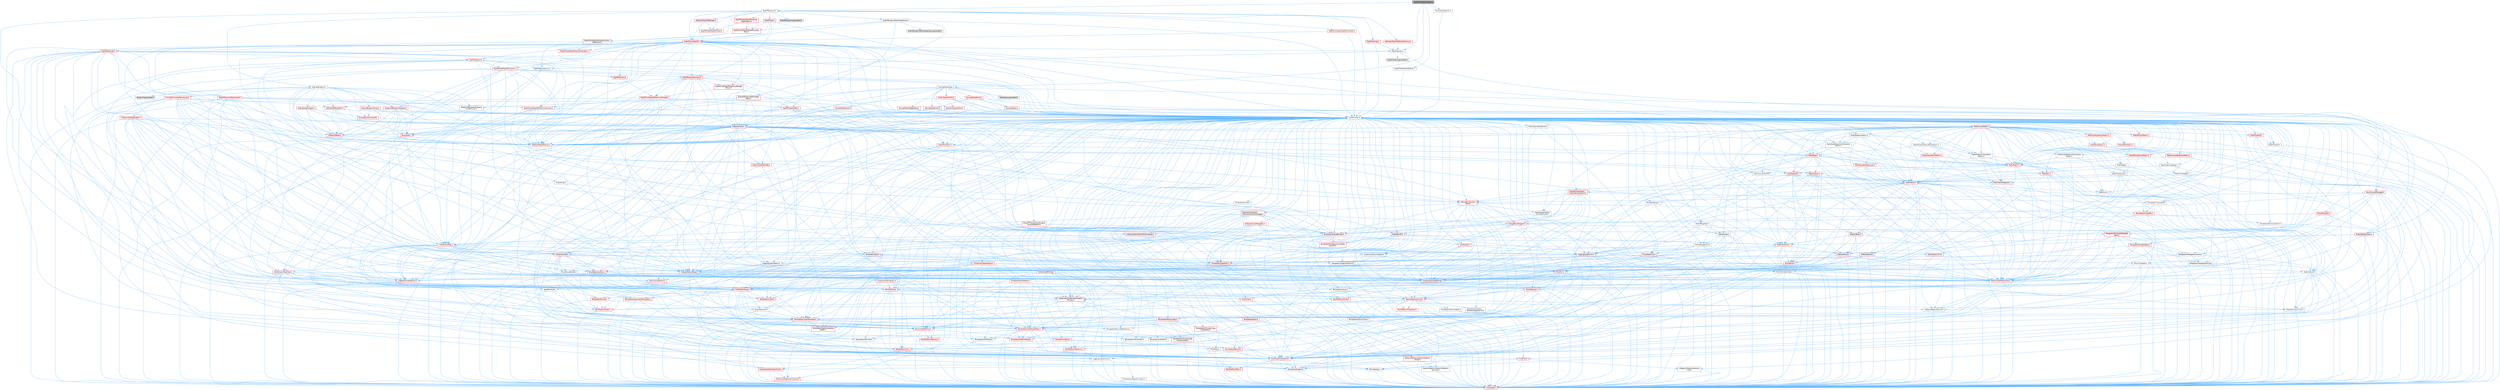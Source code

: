 digraph "RigVMTreeToolkitNode.h"
{
 // INTERACTIVE_SVG=YES
 // LATEX_PDF_SIZE
  bgcolor="transparent";
  edge [fontname=Helvetica,fontsize=10,labelfontname=Helvetica,labelfontsize=10];
  node [fontname=Helvetica,fontsize=10,shape=box,height=0.2,width=0.4];
  Node1 [id="Node000001",label="RigVMTreeToolkitNode.h",height=0.2,width=0.4,color="gray40", fillcolor="grey60", style="filled", fontcolor="black",tooltip=" "];
  Node1 -> Node2 [id="edge1_Node000001_Node000002",color="steelblue1",style="solid",tooltip=" "];
  Node2 [id="Node000002",label="RigVMBlueprint.h",height=0.2,width=0.4,color="grey40", fillcolor="white", style="filled",URL="$df/d44/RigVMBlueprint_8h.html",tooltip=" "];
  Node2 -> Node3 [id="edge2_Node000002_Node000003",color="steelblue1",style="solid",tooltip=" "];
  Node3 [id="Node000003",label="CoreMinimal.h",height=0.2,width=0.4,color="grey40", fillcolor="white", style="filled",URL="$d7/d67/CoreMinimal_8h.html",tooltip=" "];
  Node3 -> Node4 [id="edge3_Node000003_Node000004",color="steelblue1",style="solid",tooltip=" "];
  Node4 [id="Node000004",label="CoreTypes.h",height=0.2,width=0.4,color="red", fillcolor="#FFF0F0", style="filled",URL="$dc/dec/CoreTypes_8h.html",tooltip=" "];
  Node3 -> Node18 [id="edge4_Node000003_Node000018",color="steelblue1",style="solid",tooltip=" "];
  Node18 [id="Node000018",label="CoreFwd.h",height=0.2,width=0.4,color="red", fillcolor="#FFF0F0", style="filled",URL="$d1/d1e/CoreFwd_8h.html",tooltip=" "];
  Node18 -> Node4 [id="edge5_Node000018_Node000004",color="steelblue1",style="solid",tooltip=" "];
  Node18 -> Node19 [id="edge6_Node000018_Node000019",color="steelblue1",style="solid",tooltip=" "];
  Node19 [id="Node000019",label="Containers/ContainersFwd.h",height=0.2,width=0.4,color="red", fillcolor="#FFF0F0", style="filled",URL="$d4/d0a/ContainersFwd_8h.html",tooltip=" "];
  Node19 -> Node4 [id="edge7_Node000019_Node000004",color="steelblue1",style="solid",tooltip=" "];
  Node19 -> Node20 [id="edge8_Node000019_Node000020",color="steelblue1",style="solid",tooltip=" "];
  Node20 [id="Node000020",label="Traits/IsContiguousContainer.h",height=0.2,width=0.4,color="red", fillcolor="#FFF0F0", style="filled",URL="$d5/d3c/IsContiguousContainer_8h.html",tooltip=" "];
  Node20 -> Node4 [id="edge9_Node000020_Node000004",color="steelblue1",style="solid",tooltip=" "];
  Node18 -> Node24 [id="edge10_Node000018_Node000024",color="steelblue1",style="solid",tooltip=" "];
  Node24 [id="Node000024",label="UObject/UObjectHierarchy\lFwd.h",height=0.2,width=0.4,color="grey40", fillcolor="white", style="filled",URL="$d3/d13/UObjectHierarchyFwd_8h.html",tooltip=" "];
  Node3 -> Node24 [id="edge11_Node000003_Node000024",color="steelblue1",style="solid",tooltip=" "];
  Node3 -> Node19 [id="edge12_Node000003_Node000019",color="steelblue1",style="solid",tooltip=" "];
  Node3 -> Node25 [id="edge13_Node000003_Node000025",color="steelblue1",style="solid",tooltip=" "];
  Node25 [id="Node000025",label="Misc/VarArgs.h",height=0.2,width=0.4,color="grey40", fillcolor="white", style="filled",URL="$d5/d6f/VarArgs_8h.html",tooltip=" "];
  Node25 -> Node4 [id="edge14_Node000025_Node000004",color="steelblue1",style="solid",tooltip=" "];
  Node3 -> Node26 [id="edge15_Node000003_Node000026",color="steelblue1",style="solid",tooltip=" "];
  Node26 [id="Node000026",label="Logging/LogVerbosity.h",height=0.2,width=0.4,color="grey40", fillcolor="white", style="filled",URL="$d2/d8f/LogVerbosity_8h.html",tooltip=" "];
  Node26 -> Node4 [id="edge16_Node000026_Node000004",color="steelblue1",style="solid",tooltip=" "];
  Node3 -> Node27 [id="edge17_Node000003_Node000027",color="steelblue1",style="solid",tooltip=" "];
  Node27 [id="Node000027",label="Misc/OutputDevice.h",height=0.2,width=0.4,color="red", fillcolor="#FFF0F0", style="filled",URL="$d7/d32/OutputDevice_8h.html",tooltip=" "];
  Node27 -> Node18 [id="edge18_Node000027_Node000018",color="steelblue1",style="solid",tooltip=" "];
  Node27 -> Node4 [id="edge19_Node000027_Node000004",color="steelblue1",style="solid",tooltip=" "];
  Node27 -> Node26 [id="edge20_Node000027_Node000026",color="steelblue1",style="solid",tooltip=" "];
  Node27 -> Node25 [id="edge21_Node000027_Node000025",color="steelblue1",style="solid",tooltip=" "];
  Node3 -> Node33 [id="edge22_Node000003_Node000033",color="steelblue1",style="solid",tooltip=" "];
  Node33 [id="Node000033",label="HAL/PlatformCrt.h",height=0.2,width=0.4,color="red", fillcolor="#FFF0F0", style="filled",URL="$d8/d75/PlatformCrt_8h.html",tooltip=" "];
  Node3 -> Node43 [id="edge23_Node000003_Node000043",color="steelblue1",style="solid",tooltip=" "];
  Node43 [id="Node000043",label="HAL/PlatformMisc.h",height=0.2,width=0.4,color="red", fillcolor="#FFF0F0", style="filled",URL="$d0/df5/PlatformMisc_8h.html",tooltip=" "];
  Node43 -> Node4 [id="edge24_Node000043_Node000004",color="steelblue1",style="solid",tooltip=" "];
  Node3 -> Node62 [id="edge25_Node000003_Node000062",color="steelblue1",style="solid",tooltip=" "];
  Node62 [id="Node000062",label="Misc/AssertionMacros.h",height=0.2,width=0.4,color="red", fillcolor="#FFF0F0", style="filled",URL="$d0/dfa/AssertionMacros_8h.html",tooltip=" "];
  Node62 -> Node4 [id="edge26_Node000062_Node000004",color="steelblue1",style="solid",tooltip=" "];
  Node62 -> Node43 [id="edge27_Node000062_Node000043",color="steelblue1",style="solid",tooltip=" "];
  Node62 -> Node63 [id="edge28_Node000062_Node000063",color="steelblue1",style="solid",tooltip=" "];
  Node63 [id="Node000063",label="Templates/EnableIf.h",height=0.2,width=0.4,color="grey40", fillcolor="white", style="filled",URL="$d7/d60/EnableIf_8h.html",tooltip=" "];
  Node63 -> Node4 [id="edge29_Node000063_Node000004",color="steelblue1",style="solid",tooltip=" "];
  Node62 -> Node25 [id="edge30_Node000062_Node000025",color="steelblue1",style="solid",tooltip=" "];
  Node3 -> Node71 [id="edge31_Node000003_Node000071",color="steelblue1",style="solid",tooltip=" "];
  Node71 [id="Node000071",label="Templates/IsPointer.h",height=0.2,width=0.4,color="grey40", fillcolor="white", style="filled",URL="$d7/d05/IsPointer_8h.html",tooltip=" "];
  Node71 -> Node4 [id="edge32_Node000071_Node000004",color="steelblue1",style="solid",tooltip=" "];
  Node3 -> Node72 [id="edge33_Node000003_Node000072",color="steelblue1",style="solid",tooltip=" "];
  Node72 [id="Node000072",label="HAL/PlatformMemory.h",height=0.2,width=0.4,color="red", fillcolor="#FFF0F0", style="filled",URL="$de/d68/PlatformMemory_8h.html",tooltip=" "];
  Node72 -> Node4 [id="edge34_Node000072_Node000004",color="steelblue1",style="solid",tooltip=" "];
  Node3 -> Node55 [id="edge35_Node000003_Node000055",color="steelblue1",style="solid",tooltip=" "];
  Node55 [id="Node000055",label="HAL/PlatformAtomics.h",height=0.2,width=0.4,color="red", fillcolor="#FFF0F0", style="filled",URL="$d3/d36/PlatformAtomics_8h.html",tooltip=" "];
  Node55 -> Node4 [id="edge36_Node000055_Node000004",color="steelblue1",style="solid",tooltip=" "];
  Node3 -> Node77 [id="edge37_Node000003_Node000077",color="steelblue1",style="solid",tooltip=" "];
  Node77 [id="Node000077",label="Misc/Exec.h",height=0.2,width=0.4,color="grey40", fillcolor="white", style="filled",URL="$de/ddb/Exec_8h.html",tooltip=" "];
  Node77 -> Node4 [id="edge38_Node000077_Node000004",color="steelblue1",style="solid",tooltip=" "];
  Node77 -> Node62 [id="edge39_Node000077_Node000062",color="steelblue1",style="solid",tooltip=" "];
  Node3 -> Node78 [id="edge40_Node000003_Node000078",color="steelblue1",style="solid",tooltip=" "];
  Node78 [id="Node000078",label="HAL/MemoryBase.h",height=0.2,width=0.4,color="red", fillcolor="#FFF0F0", style="filled",URL="$d6/d9f/MemoryBase_8h.html",tooltip=" "];
  Node78 -> Node4 [id="edge41_Node000078_Node000004",color="steelblue1",style="solid",tooltip=" "];
  Node78 -> Node55 [id="edge42_Node000078_Node000055",color="steelblue1",style="solid",tooltip=" "];
  Node78 -> Node33 [id="edge43_Node000078_Node000033",color="steelblue1",style="solid",tooltip=" "];
  Node78 -> Node77 [id="edge44_Node000078_Node000077",color="steelblue1",style="solid",tooltip=" "];
  Node78 -> Node27 [id="edge45_Node000078_Node000027",color="steelblue1",style="solid",tooltip=" "];
  Node3 -> Node88 [id="edge46_Node000003_Node000088",color="steelblue1",style="solid",tooltip=" "];
  Node88 [id="Node000088",label="HAL/UnrealMemory.h",height=0.2,width=0.4,color="red", fillcolor="#FFF0F0", style="filled",URL="$d9/d96/UnrealMemory_8h.html",tooltip=" "];
  Node88 -> Node4 [id="edge47_Node000088_Node000004",color="steelblue1",style="solid",tooltip=" "];
  Node88 -> Node78 [id="edge48_Node000088_Node000078",color="steelblue1",style="solid",tooltip=" "];
  Node88 -> Node72 [id="edge49_Node000088_Node000072",color="steelblue1",style="solid",tooltip=" "];
  Node88 -> Node71 [id="edge50_Node000088_Node000071",color="steelblue1",style="solid",tooltip=" "];
  Node3 -> Node90 [id="edge51_Node000003_Node000090",color="steelblue1",style="solid",tooltip=" "];
  Node90 [id="Node000090",label="Templates/IsArithmetic.h",height=0.2,width=0.4,color="grey40", fillcolor="white", style="filled",URL="$d2/d5d/IsArithmetic_8h.html",tooltip=" "];
  Node90 -> Node4 [id="edge52_Node000090_Node000004",color="steelblue1",style="solid",tooltip=" "];
  Node3 -> Node84 [id="edge53_Node000003_Node000084",color="steelblue1",style="solid",tooltip=" "];
  Node84 [id="Node000084",label="Templates/AndOrNot.h",height=0.2,width=0.4,color="grey40", fillcolor="white", style="filled",URL="$db/d0a/AndOrNot_8h.html",tooltip=" "];
  Node84 -> Node4 [id="edge54_Node000084_Node000004",color="steelblue1",style="solid",tooltip=" "];
  Node3 -> Node91 [id="edge55_Node000003_Node000091",color="steelblue1",style="solid",tooltip=" "];
  Node91 [id="Node000091",label="Templates/IsPODType.h",height=0.2,width=0.4,color="grey40", fillcolor="white", style="filled",URL="$d7/db1/IsPODType_8h.html",tooltip=" "];
  Node91 -> Node4 [id="edge56_Node000091_Node000004",color="steelblue1",style="solid",tooltip=" "];
  Node3 -> Node92 [id="edge57_Node000003_Node000092",color="steelblue1",style="solid",tooltip=" "];
  Node92 [id="Node000092",label="Templates/IsUECoreType.h",height=0.2,width=0.4,color="red", fillcolor="#FFF0F0", style="filled",URL="$d1/db8/IsUECoreType_8h.html",tooltip=" "];
  Node92 -> Node4 [id="edge58_Node000092_Node000004",color="steelblue1",style="solid",tooltip=" "];
  Node3 -> Node85 [id="edge59_Node000003_Node000085",color="steelblue1",style="solid",tooltip=" "];
  Node85 [id="Node000085",label="Templates/IsTriviallyCopy\lConstructible.h",height=0.2,width=0.4,color="red", fillcolor="#FFF0F0", style="filled",URL="$d3/d78/IsTriviallyCopyConstructible_8h.html",tooltip=" "];
  Node85 -> Node4 [id="edge60_Node000085_Node000004",color="steelblue1",style="solid",tooltip=" "];
  Node3 -> Node93 [id="edge61_Node000003_Node000093",color="steelblue1",style="solid",tooltip=" "];
  Node93 [id="Node000093",label="Templates/UnrealTypeTraits.h",height=0.2,width=0.4,color="red", fillcolor="#FFF0F0", style="filled",URL="$d2/d2d/UnrealTypeTraits_8h.html",tooltip=" "];
  Node93 -> Node4 [id="edge62_Node000093_Node000004",color="steelblue1",style="solid",tooltip=" "];
  Node93 -> Node71 [id="edge63_Node000093_Node000071",color="steelblue1",style="solid",tooltip=" "];
  Node93 -> Node62 [id="edge64_Node000093_Node000062",color="steelblue1",style="solid",tooltip=" "];
  Node93 -> Node84 [id="edge65_Node000093_Node000084",color="steelblue1",style="solid",tooltip=" "];
  Node93 -> Node63 [id="edge66_Node000093_Node000063",color="steelblue1",style="solid",tooltip=" "];
  Node93 -> Node90 [id="edge67_Node000093_Node000090",color="steelblue1",style="solid",tooltip=" "];
  Node93 -> Node91 [id="edge68_Node000093_Node000091",color="steelblue1",style="solid",tooltip=" "];
  Node93 -> Node92 [id="edge69_Node000093_Node000092",color="steelblue1",style="solid",tooltip=" "];
  Node93 -> Node85 [id="edge70_Node000093_Node000085",color="steelblue1",style="solid",tooltip=" "];
  Node3 -> Node63 [id="edge71_Node000003_Node000063",color="steelblue1",style="solid",tooltip=" "];
  Node3 -> Node95 [id="edge72_Node000003_Node000095",color="steelblue1",style="solid",tooltip=" "];
  Node95 [id="Node000095",label="Templates/RemoveReference.h",height=0.2,width=0.4,color="grey40", fillcolor="white", style="filled",URL="$da/dbe/RemoveReference_8h.html",tooltip=" "];
  Node95 -> Node4 [id="edge73_Node000095_Node000004",color="steelblue1",style="solid",tooltip=" "];
  Node3 -> Node96 [id="edge74_Node000003_Node000096",color="steelblue1",style="solid",tooltip=" "];
  Node96 [id="Node000096",label="Templates/IntegralConstant.h",height=0.2,width=0.4,color="grey40", fillcolor="white", style="filled",URL="$db/d1b/IntegralConstant_8h.html",tooltip=" "];
  Node96 -> Node4 [id="edge75_Node000096_Node000004",color="steelblue1",style="solid",tooltip=" "];
  Node3 -> Node97 [id="edge76_Node000003_Node000097",color="steelblue1",style="solid",tooltip=" "];
  Node97 [id="Node000097",label="Templates/IsClass.h",height=0.2,width=0.4,color="grey40", fillcolor="white", style="filled",URL="$db/dcb/IsClass_8h.html",tooltip=" "];
  Node97 -> Node4 [id="edge77_Node000097_Node000004",color="steelblue1",style="solid",tooltip=" "];
  Node3 -> Node98 [id="edge78_Node000003_Node000098",color="steelblue1",style="solid",tooltip=" "];
  Node98 [id="Node000098",label="Templates/TypeCompatible\lBytes.h",height=0.2,width=0.4,color="red", fillcolor="#FFF0F0", style="filled",URL="$df/d0a/TypeCompatibleBytes_8h.html",tooltip=" "];
  Node98 -> Node4 [id="edge79_Node000098_Node000004",color="steelblue1",style="solid",tooltip=" "];
  Node3 -> Node20 [id="edge80_Node000003_Node000020",color="steelblue1",style="solid",tooltip=" "];
  Node3 -> Node99 [id="edge81_Node000003_Node000099",color="steelblue1",style="solid",tooltip=" "];
  Node99 [id="Node000099",label="Templates/UnrealTemplate.h",height=0.2,width=0.4,color="red", fillcolor="#FFF0F0", style="filled",URL="$d4/d24/UnrealTemplate_8h.html",tooltip=" "];
  Node99 -> Node4 [id="edge82_Node000099_Node000004",color="steelblue1",style="solid",tooltip=" "];
  Node99 -> Node71 [id="edge83_Node000099_Node000071",color="steelblue1",style="solid",tooltip=" "];
  Node99 -> Node88 [id="edge84_Node000099_Node000088",color="steelblue1",style="solid",tooltip=" "];
  Node99 -> Node93 [id="edge85_Node000099_Node000093",color="steelblue1",style="solid",tooltip=" "];
  Node99 -> Node95 [id="edge86_Node000099_Node000095",color="steelblue1",style="solid",tooltip=" "];
  Node99 -> Node98 [id="edge87_Node000099_Node000098",color="steelblue1",style="solid",tooltip=" "];
  Node99 -> Node20 [id="edge88_Node000099_Node000020",color="steelblue1",style="solid",tooltip=" "];
  Node3 -> Node48 [id="edge89_Node000003_Node000048",color="steelblue1",style="solid",tooltip=" "];
  Node48 [id="Node000048",label="Math/NumericLimits.h",height=0.2,width=0.4,color="grey40", fillcolor="white", style="filled",URL="$df/d1b/NumericLimits_8h.html",tooltip=" "];
  Node48 -> Node4 [id="edge90_Node000048_Node000004",color="steelblue1",style="solid",tooltip=" "];
  Node3 -> Node103 [id="edge91_Node000003_Node000103",color="steelblue1",style="solid",tooltip=" "];
  Node103 [id="Node000103",label="HAL/PlatformMath.h",height=0.2,width=0.4,color="red", fillcolor="#FFF0F0", style="filled",URL="$dc/d53/PlatformMath_8h.html",tooltip=" "];
  Node103 -> Node4 [id="edge92_Node000103_Node000004",color="steelblue1",style="solid",tooltip=" "];
  Node3 -> Node86 [id="edge93_Node000003_Node000086",color="steelblue1",style="solid",tooltip=" "];
  Node86 [id="Node000086",label="Templates/IsTriviallyCopy\lAssignable.h",height=0.2,width=0.4,color="red", fillcolor="#FFF0F0", style="filled",URL="$d2/df2/IsTriviallyCopyAssignable_8h.html",tooltip=" "];
  Node86 -> Node4 [id="edge94_Node000086_Node000004",color="steelblue1",style="solid",tooltip=" "];
  Node3 -> Node111 [id="edge95_Node000003_Node000111",color="steelblue1",style="solid",tooltip=" "];
  Node111 [id="Node000111",label="Templates/MemoryOps.h",height=0.2,width=0.4,color="red", fillcolor="#FFF0F0", style="filled",URL="$db/dea/MemoryOps_8h.html",tooltip=" "];
  Node111 -> Node4 [id="edge96_Node000111_Node000004",color="steelblue1",style="solid",tooltip=" "];
  Node111 -> Node88 [id="edge97_Node000111_Node000088",color="steelblue1",style="solid",tooltip=" "];
  Node111 -> Node86 [id="edge98_Node000111_Node000086",color="steelblue1",style="solid",tooltip=" "];
  Node111 -> Node85 [id="edge99_Node000111_Node000085",color="steelblue1",style="solid",tooltip=" "];
  Node111 -> Node93 [id="edge100_Node000111_Node000093",color="steelblue1",style="solid",tooltip=" "];
  Node3 -> Node112 [id="edge101_Node000003_Node000112",color="steelblue1",style="solid",tooltip=" "];
  Node112 [id="Node000112",label="Containers/ContainerAllocation\lPolicies.h",height=0.2,width=0.4,color="red", fillcolor="#FFF0F0", style="filled",URL="$d7/dff/ContainerAllocationPolicies_8h.html",tooltip=" "];
  Node112 -> Node4 [id="edge102_Node000112_Node000004",color="steelblue1",style="solid",tooltip=" "];
  Node112 -> Node112 [id="edge103_Node000112_Node000112",color="steelblue1",style="solid",tooltip=" "];
  Node112 -> Node103 [id="edge104_Node000112_Node000103",color="steelblue1",style="solid",tooltip=" "];
  Node112 -> Node88 [id="edge105_Node000112_Node000088",color="steelblue1",style="solid",tooltip=" "];
  Node112 -> Node48 [id="edge106_Node000112_Node000048",color="steelblue1",style="solid",tooltip=" "];
  Node112 -> Node62 [id="edge107_Node000112_Node000062",color="steelblue1",style="solid",tooltip=" "];
  Node112 -> Node111 [id="edge108_Node000112_Node000111",color="steelblue1",style="solid",tooltip=" "];
  Node112 -> Node98 [id="edge109_Node000112_Node000098",color="steelblue1",style="solid",tooltip=" "];
  Node3 -> Node115 [id="edge110_Node000003_Node000115",color="steelblue1",style="solid",tooltip=" "];
  Node115 [id="Node000115",label="Templates/IsEnumClass.h",height=0.2,width=0.4,color="grey40", fillcolor="white", style="filled",URL="$d7/d15/IsEnumClass_8h.html",tooltip=" "];
  Node115 -> Node4 [id="edge111_Node000115_Node000004",color="steelblue1",style="solid",tooltip=" "];
  Node115 -> Node84 [id="edge112_Node000115_Node000084",color="steelblue1",style="solid",tooltip=" "];
  Node3 -> Node116 [id="edge113_Node000003_Node000116",color="steelblue1",style="solid",tooltip=" "];
  Node116 [id="Node000116",label="HAL/PlatformProperties.h",height=0.2,width=0.4,color="red", fillcolor="#FFF0F0", style="filled",URL="$d9/db0/PlatformProperties_8h.html",tooltip=" "];
  Node116 -> Node4 [id="edge114_Node000116_Node000004",color="steelblue1",style="solid",tooltip=" "];
  Node3 -> Node119 [id="edge115_Node000003_Node000119",color="steelblue1",style="solid",tooltip=" "];
  Node119 [id="Node000119",label="Misc/EngineVersionBase.h",height=0.2,width=0.4,color="grey40", fillcolor="white", style="filled",URL="$d5/d2b/EngineVersionBase_8h.html",tooltip=" "];
  Node119 -> Node4 [id="edge116_Node000119_Node000004",color="steelblue1",style="solid",tooltip=" "];
  Node3 -> Node120 [id="edge117_Node000003_Node000120",color="steelblue1",style="solid",tooltip=" "];
  Node120 [id="Node000120",label="Internationalization\l/TextNamespaceFwd.h",height=0.2,width=0.4,color="grey40", fillcolor="white", style="filled",URL="$d8/d97/TextNamespaceFwd_8h.html",tooltip=" "];
  Node120 -> Node4 [id="edge118_Node000120_Node000004",color="steelblue1",style="solid",tooltip=" "];
  Node3 -> Node121 [id="edge119_Node000003_Node000121",color="steelblue1",style="solid",tooltip=" "];
  Node121 [id="Node000121",label="Serialization/Archive.h",height=0.2,width=0.4,color="red", fillcolor="#FFF0F0", style="filled",URL="$d7/d3b/Archive_8h.html",tooltip=" "];
  Node121 -> Node18 [id="edge120_Node000121_Node000018",color="steelblue1",style="solid",tooltip=" "];
  Node121 -> Node4 [id="edge121_Node000121_Node000004",color="steelblue1",style="solid",tooltip=" "];
  Node121 -> Node116 [id="edge122_Node000121_Node000116",color="steelblue1",style="solid",tooltip=" "];
  Node121 -> Node120 [id="edge123_Node000121_Node000120",color="steelblue1",style="solid",tooltip=" "];
  Node121 -> Node62 [id="edge124_Node000121_Node000062",color="steelblue1",style="solid",tooltip=" "];
  Node121 -> Node119 [id="edge125_Node000121_Node000119",color="steelblue1",style="solid",tooltip=" "];
  Node121 -> Node25 [id="edge126_Node000121_Node000025",color="steelblue1",style="solid",tooltip=" "];
  Node121 -> Node63 [id="edge127_Node000121_Node000063",color="steelblue1",style="solid",tooltip=" "];
  Node121 -> Node115 [id="edge128_Node000121_Node000115",color="steelblue1",style="solid",tooltip=" "];
  Node121 -> Node99 [id="edge129_Node000121_Node000099",color="steelblue1",style="solid",tooltip=" "];
  Node121 -> Node124 [id="edge130_Node000121_Node000124",color="steelblue1",style="solid",tooltip=" "];
  Node124 [id="Node000124",label="UObject/ObjectVersion.h",height=0.2,width=0.4,color="grey40", fillcolor="white", style="filled",URL="$da/d63/ObjectVersion_8h.html",tooltip=" "];
  Node124 -> Node4 [id="edge131_Node000124_Node000004",color="steelblue1",style="solid",tooltip=" "];
  Node3 -> Node125 [id="edge132_Node000003_Node000125",color="steelblue1",style="solid",tooltip=" "];
  Node125 [id="Node000125",label="Templates/Less.h",height=0.2,width=0.4,color="grey40", fillcolor="white", style="filled",URL="$de/dc8/Less_8h.html",tooltip=" "];
  Node125 -> Node4 [id="edge133_Node000125_Node000004",color="steelblue1",style="solid",tooltip=" "];
  Node125 -> Node99 [id="edge134_Node000125_Node000099",color="steelblue1",style="solid",tooltip=" "];
  Node3 -> Node126 [id="edge135_Node000003_Node000126",color="steelblue1",style="solid",tooltip=" "];
  Node126 [id="Node000126",label="Templates/Sorting.h",height=0.2,width=0.4,color="red", fillcolor="#FFF0F0", style="filled",URL="$d3/d9e/Sorting_8h.html",tooltip=" "];
  Node126 -> Node4 [id="edge136_Node000126_Node000004",color="steelblue1",style="solid",tooltip=" "];
  Node126 -> Node103 [id="edge137_Node000126_Node000103",color="steelblue1",style="solid",tooltip=" "];
  Node126 -> Node125 [id="edge138_Node000126_Node000125",color="steelblue1",style="solid",tooltip=" "];
  Node3 -> Node137 [id="edge139_Node000003_Node000137",color="steelblue1",style="solid",tooltip=" "];
  Node137 [id="Node000137",label="Misc/Char.h",height=0.2,width=0.4,color="red", fillcolor="#FFF0F0", style="filled",URL="$d0/d58/Char_8h.html",tooltip=" "];
  Node137 -> Node4 [id="edge140_Node000137_Node000004",color="steelblue1",style="solid",tooltip=" "];
  Node3 -> Node140 [id="edge141_Node000003_Node000140",color="steelblue1",style="solid",tooltip=" "];
  Node140 [id="Node000140",label="GenericPlatform/GenericPlatform\lStricmp.h",height=0.2,width=0.4,color="grey40", fillcolor="white", style="filled",URL="$d2/d86/GenericPlatformStricmp_8h.html",tooltip=" "];
  Node140 -> Node4 [id="edge142_Node000140_Node000004",color="steelblue1",style="solid",tooltip=" "];
  Node3 -> Node141 [id="edge143_Node000003_Node000141",color="steelblue1",style="solid",tooltip=" "];
  Node141 [id="Node000141",label="GenericPlatform/GenericPlatform\lString.h",height=0.2,width=0.4,color="red", fillcolor="#FFF0F0", style="filled",URL="$dd/d20/GenericPlatformString_8h.html",tooltip=" "];
  Node141 -> Node4 [id="edge144_Node000141_Node000004",color="steelblue1",style="solid",tooltip=" "];
  Node141 -> Node140 [id="edge145_Node000141_Node000140",color="steelblue1",style="solid",tooltip=" "];
  Node141 -> Node63 [id="edge146_Node000141_Node000063",color="steelblue1",style="solid",tooltip=" "];
  Node3 -> Node74 [id="edge147_Node000003_Node000074",color="steelblue1",style="solid",tooltip=" "];
  Node74 [id="Node000074",label="HAL/PlatformString.h",height=0.2,width=0.4,color="red", fillcolor="#FFF0F0", style="filled",URL="$db/db5/PlatformString_8h.html",tooltip=" "];
  Node74 -> Node4 [id="edge148_Node000074_Node000004",color="steelblue1",style="solid",tooltip=" "];
  Node3 -> Node144 [id="edge149_Node000003_Node000144",color="steelblue1",style="solid",tooltip=" "];
  Node144 [id="Node000144",label="Misc/CString.h",height=0.2,width=0.4,color="red", fillcolor="#FFF0F0", style="filled",URL="$d2/d49/CString_8h.html",tooltip=" "];
  Node144 -> Node4 [id="edge150_Node000144_Node000004",color="steelblue1",style="solid",tooltip=" "];
  Node144 -> Node33 [id="edge151_Node000144_Node000033",color="steelblue1",style="solid",tooltip=" "];
  Node144 -> Node74 [id="edge152_Node000144_Node000074",color="steelblue1",style="solid",tooltip=" "];
  Node144 -> Node62 [id="edge153_Node000144_Node000062",color="steelblue1",style="solid",tooltip=" "];
  Node144 -> Node137 [id="edge154_Node000144_Node000137",color="steelblue1",style="solid",tooltip=" "];
  Node144 -> Node25 [id="edge155_Node000144_Node000025",color="steelblue1",style="solid",tooltip=" "];
  Node3 -> Node145 [id="edge156_Node000003_Node000145",color="steelblue1",style="solid",tooltip=" "];
  Node145 [id="Node000145",label="Misc/Crc.h",height=0.2,width=0.4,color="red", fillcolor="#FFF0F0", style="filled",URL="$d4/dd2/Crc_8h.html",tooltip=" "];
  Node145 -> Node4 [id="edge157_Node000145_Node000004",color="steelblue1",style="solid",tooltip=" "];
  Node145 -> Node74 [id="edge158_Node000145_Node000074",color="steelblue1",style="solid",tooltip=" "];
  Node145 -> Node62 [id="edge159_Node000145_Node000062",color="steelblue1",style="solid",tooltip=" "];
  Node145 -> Node144 [id="edge160_Node000145_Node000144",color="steelblue1",style="solid",tooltip=" "];
  Node145 -> Node137 [id="edge161_Node000145_Node000137",color="steelblue1",style="solid",tooltip=" "];
  Node145 -> Node93 [id="edge162_Node000145_Node000093",color="steelblue1",style="solid",tooltip=" "];
  Node3 -> Node136 [id="edge163_Node000003_Node000136",color="steelblue1",style="solid",tooltip=" "];
  Node136 [id="Node000136",label="Math/UnrealMathUtility.h",height=0.2,width=0.4,color="red", fillcolor="#FFF0F0", style="filled",URL="$db/db8/UnrealMathUtility_8h.html",tooltip=" "];
  Node136 -> Node4 [id="edge164_Node000136_Node000004",color="steelblue1",style="solid",tooltip=" "];
  Node136 -> Node62 [id="edge165_Node000136_Node000062",color="steelblue1",style="solid",tooltip=" "];
  Node136 -> Node103 [id="edge166_Node000136_Node000103",color="steelblue1",style="solid",tooltip=" "];
  Node3 -> Node146 [id="edge167_Node000003_Node000146",color="steelblue1",style="solid",tooltip=" "];
  Node146 [id="Node000146",label="Containers/UnrealString.h",height=0.2,width=0.4,color="red", fillcolor="#FFF0F0", style="filled",URL="$d5/dba/UnrealString_8h.html",tooltip=" "];
  Node3 -> Node150 [id="edge168_Node000003_Node000150",color="steelblue1",style="solid",tooltip=" "];
  Node150 [id="Node000150",label="Containers/Array.h",height=0.2,width=0.4,color="red", fillcolor="#FFF0F0", style="filled",URL="$df/dd0/Array_8h.html",tooltip=" "];
  Node150 -> Node4 [id="edge169_Node000150_Node000004",color="steelblue1",style="solid",tooltip=" "];
  Node150 -> Node62 [id="edge170_Node000150_Node000062",color="steelblue1",style="solid",tooltip=" "];
  Node150 -> Node88 [id="edge171_Node000150_Node000088",color="steelblue1",style="solid",tooltip=" "];
  Node150 -> Node93 [id="edge172_Node000150_Node000093",color="steelblue1",style="solid",tooltip=" "];
  Node150 -> Node99 [id="edge173_Node000150_Node000099",color="steelblue1",style="solid",tooltip=" "];
  Node150 -> Node112 [id="edge174_Node000150_Node000112",color="steelblue1",style="solid",tooltip=" "];
  Node150 -> Node121 [id="edge175_Node000150_Node000121",color="steelblue1",style="solid",tooltip=" "];
  Node150 -> Node129 [id="edge176_Node000150_Node000129",color="steelblue1",style="solid",tooltip=" "];
  Node129 [id="Node000129",label="Templates/Invoke.h",height=0.2,width=0.4,color="red", fillcolor="#FFF0F0", style="filled",URL="$d7/deb/Invoke_8h.html",tooltip=" "];
  Node129 -> Node4 [id="edge177_Node000129_Node000004",color="steelblue1",style="solid",tooltip=" "];
  Node129 -> Node99 [id="edge178_Node000129_Node000099",color="steelblue1",style="solid",tooltip=" "];
  Node150 -> Node125 [id="edge179_Node000150_Node000125",color="steelblue1",style="solid",tooltip=" "];
  Node150 -> Node126 [id="edge180_Node000150_Node000126",color="steelblue1",style="solid",tooltip=" "];
  Node150 -> Node173 [id="edge181_Node000150_Node000173",color="steelblue1",style="solid",tooltip=" "];
  Node173 [id="Node000173",label="Templates/AlignmentTemplates.h",height=0.2,width=0.4,color="red", fillcolor="#FFF0F0", style="filled",URL="$dd/d32/AlignmentTemplates_8h.html",tooltip=" "];
  Node173 -> Node4 [id="edge182_Node000173_Node000004",color="steelblue1",style="solid",tooltip=" "];
  Node173 -> Node71 [id="edge183_Node000173_Node000071",color="steelblue1",style="solid",tooltip=" "];
  Node3 -> Node174 [id="edge184_Node000003_Node000174",color="steelblue1",style="solid",tooltip=" "];
  Node174 [id="Node000174",label="Misc/FrameNumber.h",height=0.2,width=0.4,color="grey40", fillcolor="white", style="filled",URL="$dd/dbd/FrameNumber_8h.html",tooltip=" "];
  Node174 -> Node4 [id="edge185_Node000174_Node000004",color="steelblue1",style="solid",tooltip=" "];
  Node174 -> Node48 [id="edge186_Node000174_Node000048",color="steelblue1",style="solid",tooltip=" "];
  Node174 -> Node136 [id="edge187_Node000174_Node000136",color="steelblue1",style="solid",tooltip=" "];
  Node174 -> Node63 [id="edge188_Node000174_Node000063",color="steelblue1",style="solid",tooltip=" "];
  Node174 -> Node93 [id="edge189_Node000174_Node000093",color="steelblue1",style="solid",tooltip=" "];
  Node3 -> Node175 [id="edge190_Node000003_Node000175",color="steelblue1",style="solid",tooltip=" "];
  Node175 [id="Node000175",label="Misc/Timespan.h",height=0.2,width=0.4,color="grey40", fillcolor="white", style="filled",URL="$da/dd9/Timespan_8h.html",tooltip=" "];
  Node175 -> Node4 [id="edge191_Node000175_Node000004",color="steelblue1",style="solid",tooltip=" "];
  Node175 -> Node176 [id="edge192_Node000175_Node000176",color="steelblue1",style="solid",tooltip=" "];
  Node176 [id="Node000176",label="Math/Interval.h",height=0.2,width=0.4,color="grey40", fillcolor="white", style="filled",URL="$d1/d55/Interval_8h.html",tooltip=" "];
  Node176 -> Node4 [id="edge193_Node000176_Node000004",color="steelblue1",style="solid",tooltip=" "];
  Node176 -> Node90 [id="edge194_Node000176_Node000090",color="steelblue1",style="solid",tooltip=" "];
  Node176 -> Node93 [id="edge195_Node000176_Node000093",color="steelblue1",style="solid",tooltip=" "];
  Node176 -> Node48 [id="edge196_Node000176_Node000048",color="steelblue1",style="solid",tooltip=" "];
  Node176 -> Node136 [id="edge197_Node000176_Node000136",color="steelblue1",style="solid",tooltip=" "];
  Node175 -> Node136 [id="edge198_Node000175_Node000136",color="steelblue1",style="solid",tooltip=" "];
  Node175 -> Node62 [id="edge199_Node000175_Node000062",color="steelblue1",style="solid",tooltip=" "];
  Node3 -> Node177 [id="edge200_Node000003_Node000177",color="steelblue1",style="solid",tooltip=" "];
  Node177 [id="Node000177",label="Containers/StringConv.h",height=0.2,width=0.4,color="red", fillcolor="#FFF0F0", style="filled",URL="$d3/ddf/StringConv_8h.html",tooltip=" "];
  Node177 -> Node4 [id="edge201_Node000177_Node000004",color="steelblue1",style="solid",tooltip=" "];
  Node177 -> Node62 [id="edge202_Node000177_Node000062",color="steelblue1",style="solid",tooltip=" "];
  Node177 -> Node112 [id="edge203_Node000177_Node000112",color="steelblue1",style="solid",tooltip=" "];
  Node177 -> Node150 [id="edge204_Node000177_Node000150",color="steelblue1",style="solid",tooltip=" "];
  Node177 -> Node144 [id="edge205_Node000177_Node000144",color="steelblue1",style="solid",tooltip=" "];
  Node177 -> Node178 [id="edge206_Node000177_Node000178",color="steelblue1",style="solid",tooltip=" "];
  Node178 [id="Node000178",label="Templates/IsArray.h",height=0.2,width=0.4,color="grey40", fillcolor="white", style="filled",URL="$d8/d8d/IsArray_8h.html",tooltip=" "];
  Node178 -> Node4 [id="edge207_Node000178_Node000004",color="steelblue1",style="solid",tooltip=" "];
  Node177 -> Node99 [id="edge208_Node000177_Node000099",color="steelblue1",style="solid",tooltip=" "];
  Node177 -> Node93 [id="edge209_Node000177_Node000093",color="steelblue1",style="solid",tooltip=" "];
  Node177 -> Node20 [id="edge210_Node000177_Node000020",color="steelblue1",style="solid",tooltip=" "];
  Node3 -> Node179 [id="edge211_Node000003_Node000179",color="steelblue1",style="solid",tooltip=" "];
  Node179 [id="Node000179",label="UObject/UnrealNames.h",height=0.2,width=0.4,color="red", fillcolor="#FFF0F0", style="filled",URL="$d8/db1/UnrealNames_8h.html",tooltip=" "];
  Node179 -> Node4 [id="edge212_Node000179_Node000004",color="steelblue1",style="solid",tooltip=" "];
  Node3 -> Node181 [id="edge213_Node000003_Node000181",color="steelblue1",style="solid",tooltip=" "];
  Node181 [id="Node000181",label="UObject/NameTypes.h",height=0.2,width=0.4,color="red", fillcolor="#FFF0F0", style="filled",URL="$d6/d35/NameTypes_8h.html",tooltip=" "];
  Node181 -> Node4 [id="edge214_Node000181_Node000004",color="steelblue1",style="solid",tooltip=" "];
  Node181 -> Node62 [id="edge215_Node000181_Node000062",color="steelblue1",style="solid",tooltip=" "];
  Node181 -> Node88 [id="edge216_Node000181_Node000088",color="steelblue1",style="solid",tooltip=" "];
  Node181 -> Node93 [id="edge217_Node000181_Node000093",color="steelblue1",style="solid",tooltip=" "];
  Node181 -> Node99 [id="edge218_Node000181_Node000099",color="steelblue1",style="solid",tooltip=" "];
  Node181 -> Node146 [id="edge219_Node000181_Node000146",color="steelblue1",style="solid",tooltip=" "];
  Node181 -> Node182 [id="edge220_Node000181_Node000182",color="steelblue1",style="solid",tooltip=" "];
  Node182 [id="Node000182",label="HAL/CriticalSection.h",height=0.2,width=0.4,color="red", fillcolor="#FFF0F0", style="filled",URL="$d6/d90/CriticalSection_8h.html",tooltip=" "];
  Node181 -> Node177 [id="edge221_Node000181_Node000177",color="steelblue1",style="solid",tooltip=" "];
  Node181 -> Node179 [id="edge222_Node000181_Node000179",color="steelblue1",style="solid",tooltip=" "];
  Node3 -> Node189 [id="edge223_Node000003_Node000189",color="steelblue1",style="solid",tooltip=" "];
  Node189 [id="Node000189",label="Misc/Parse.h",height=0.2,width=0.4,color="red", fillcolor="#FFF0F0", style="filled",URL="$dc/d71/Parse_8h.html",tooltip=" "];
  Node189 -> Node146 [id="edge224_Node000189_Node000146",color="steelblue1",style="solid",tooltip=" "];
  Node189 -> Node4 [id="edge225_Node000189_Node000004",color="steelblue1",style="solid",tooltip=" "];
  Node189 -> Node33 [id="edge226_Node000189_Node000033",color="steelblue1",style="solid",tooltip=" "];
  Node189 -> Node190 [id="edge227_Node000189_Node000190",color="steelblue1",style="solid",tooltip=" "];
  Node190 [id="Node000190",label="Templates/Function.h",height=0.2,width=0.4,color="red", fillcolor="#FFF0F0", style="filled",URL="$df/df5/Function_8h.html",tooltip=" "];
  Node190 -> Node4 [id="edge228_Node000190_Node000004",color="steelblue1",style="solid",tooltip=" "];
  Node190 -> Node62 [id="edge229_Node000190_Node000062",color="steelblue1",style="solid",tooltip=" "];
  Node190 -> Node88 [id="edge230_Node000190_Node000088",color="steelblue1",style="solid",tooltip=" "];
  Node190 -> Node93 [id="edge231_Node000190_Node000093",color="steelblue1",style="solid",tooltip=" "];
  Node190 -> Node129 [id="edge232_Node000190_Node000129",color="steelblue1",style="solid",tooltip=" "];
  Node190 -> Node99 [id="edge233_Node000190_Node000099",color="steelblue1",style="solid",tooltip=" "];
  Node190 -> Node136 [id="edge234_Node000190_Node000136",color="steelblue1",style="solid",tooltip=" "];
  Node3 -> Node173 [id="edge235_Node000003_Node000173",color="steelblue1",style="solid",tooltip=" "];
  Node3 -> Node192 [id="edge236_Node000003_Node000192",color="steelblue1",style="solid",tooltip=" "];
  Node192 [id="Node000192",label="Misc/StructBuilder.h",height=0.2,width=0.4,color="grey40", fillcolor="white", style="filled",URL="$d9/db3/StructBuilder_8h.html",tooltip=" "];
  Node192 -> Node4 [id="edge237_Node000192_Node000004",color="steelblue1",style="solid",tooltip=" "];
  Node192 -> Node136 [id="edge238_Node000192_Node000136",color="steelblue1",style="solid",tooltip=" "];
  Node192 -> Node173 [id="edge239_Node000192_Node000173",color="steelblue1",style="solid",tooltip=" "];
  Node3 -> Node105 [id="edge240_Node000003_Node000105",color="steelblue1",style="solid",tooltip=" "];
  Node105 [id="Node000105",label="Templates/Decay.h",height=0.2,width=0.4,color="red", fillcolor="#FFF0F0", style="filled",URL="$dd/d0f/Decay_8h.html",tooltip=" "];
  Node105 -> Node4 [id="edge241_Node000105_Node000004",color="steelblue1",style="solid",tooltip=" "];
  Node105 -> Node95 [id="edge242_Node000105_Node000095",color="steelblue1",style="solid",tooltip=" "];
  Node3 -> Node193 [id="edge243_Node000003_Node000193",color="steelblue1",style="solid",tooltip=" "];
  Node193 [id="Node000193",label="Templates/PointerIsConvertible\lFromTo.h",height=0.2,width=0.4,color="red", fillcolor="#FFF0F0", style="filled",URL="$d6/d65/PointerIsConvertibleFromTo_8h.html",tooltip=" "];
  Node193 -> Node4 [id="edge244_Node000193_Node000004",color="steelblue1",style="solid",tooltip=" "];
  Node3 -> Node129 [id="edge245_Node000003_Node000129",color="steelblue1",style="solid",tooltip=" "];
  Node3 -> Node190 [id="edge246_Node000003_Node000190",color="steelblue1",style="solid",tooltip=" "];
  Node3 -> Node162 [id="edge247_Node000003_Node000162",color="steelblue1",style="solid",tooltip=" "];
  Node162 [id="Node000162",label="Templates/TypeHash.h",height=0.2,width=0.4,color="red", fillcolor="#FFF0F0", style="filled",URL="$d1/d62/TypeHash_8h.html",tooltip=" "];
  Node162 -> Node4 [id="edge248_Node000162_Node000004",color="steelblue1",style="solid",tooltip=" "];
  Node162 -> Node145 [id="edge249_Node000162_Node000145",color="steelblue1",style="solid",tooltip=" "];
  Node3 -> Node194 [id="edge250_Node000003_Node000194",color="steelblue1",style="solid",tooltip=" "];
  Node194 [id="Node000194",label="Containers/ScriptArray.h",height=0.2,width=0.4,color="red", fillcolor="#FFF0F0", style="filled",URL="$dc/daf/ScriptArray_8h.html",tooltip=" "];
  Node194 -> Node4 [id="edge251_Node000194_Node000004",color="steelblue1",style="solid",tooltip=" "];
  Node194 -> Node62 [id="edge252_Node000194_Node000062",color="steelblue1",style="solid",tooltip=" "];
  Node194 -> Node88 [id="edge253_Node000194_Node000088",color="steelblue1",style="solid",tooltip=" "];
  Node194 -> Node112 [id="edge254_Node000194_Node000112",color="steelblue1",style="solid",tooltip=" "];
  Node194 -> Node150 [id="edge255_Node000194_Node000150",color="steelblue1",style="solid",tooltip=" "];
  Node3 -> Node195 [id="edge256_Node000003_Node000195",color="steelblue1",style="solid",tooltip=" "];
  Node195 [id="Node000195",label="Containers/BitArray.h",height=0.2,width=0.4,color="red", fillcolor="#FFF0F0", style="filled",URL="$d1/de4/BitArray_8h.html",tooltip=" "];
  Node195 -> Node112 [id="edge257_Node000195_Node000112",color="steelblue1",style="solid",tooltip=" "];
  Node195 -> Node4 [id="edge258_Node000195_Node000004",color="steelblue1",style="solid",tooltip=" "];
  Node195 -> Node55 [id="edge259_Node000195_Node000055",color="steelblue1",style="solid",tooltip=" "];
  Node195 -> Node88 [id="edge260_Node000195_Node000088",color="steelblue1",style="solid",tooltip=" "];
  Node195 -> Node136 [id="edge261_Node000195_Node000136",color="steelblue1",style="solid",tooltip=" "];
  Node195 -> Node62 [id="edge262_Node000195_Node000062",color="steelblue1",style="solid",tooltip=" "];
  Node195 -> Node121 [id="edge263_Node000195_Node000121",color="steelblue1",style="solid",tooltip=" "];
  Node195 -> Node63 [id="edge264_Node000195_Node000063",color="steelblue1",style="solid",tooltip=" "];
  Node195 -> Node129 [id="edge265_Node000195_Node000129",color="steelblue1",style="solid",tooltip=" "];
  Node195 -> Node99 [id="edge266_Node000195_Node000099",color="steelblue1",style="solid",tooltip=" "];
  Node195 -> Node93 [id="edge267_Node000195_Node000093",color="steelblue1",style="solid",tooltip=" "];
  Node3 -> Node196 [id="edge268_Node000003_Node000196",color="steelblue1",style="solid",tooltip=" "];
  Node196 [id="Node000196",label="Containers/SparseArray.h",height=0.2,width=0.4,color="red", fillcolor="#FFF0F0", style="filled",URL="$d5/dbf/SparseArray_8h.html",tooltip=" "];
  Node196 -> Node4 [id="edge269_Node000196_Node000004",color="steelblue1",style="solid",tooltip=" "];
  Node196 -> Node62 [id="edge270_Node000196_Node000062",color="steelblue1",style="solid",tooltip=" "];
  Node196 -> Node88 [id="edge271_Node000196_Node000088",color="steelblue1",style="solid",tooltip=" "];
  Node196 -> Node93 [id="edge272_Node000196_Node000093",color="steelblue1",style="solid",tooltip=" "];
  Node196 -> Node99 [id="edge273_Node000196_Node000099",color="steelblue1",style="solid",tooltip=" "];
  Node196 -> Node112 [id="edge274_Node000196_Node000112",color="steelblue1",style="solid",tooltip=" "];
  Node196 -> Node125 [id="edge275_Node000196_Node000125",color="steelblue1",style="solid",tooltip=" "];
  Node196 -> Node150 [id="edge276_Node000196_Node000150",color="steelblue1",style="solid",tooltip=" "];
  Node196 -> Node136 [id="edge277_Node000196_Node000136",color="steelblue1",style="solid",tooltip=" "];
  Node196 -> Node194 [id="edge278_Node000196_Node000194",color="steelblue1",style="solid",tooltip=" "];
  Node196 -> Node195 [id="edge279_Node000196_Node000195",color="steelblue1",style="solid",tooltip=" "];
  Node196 -> Node146 [id="edge280_Node000196_Node000146",color="steelblue1",style="solid",tooltip=" "];
  Node3 -> Node212 [id="edge281_Node000003_Node000212",color="steelblue1",style="solid",tooltip=" "];
  Node212 [id="Node000212",label="Containers/Set.h",height=0.2,width=0.4,color="red", fillcolor="#FFF0F0", style="filled",URL="$d4/d45/Set_8h.html",tooltip=" "];
  Node212 -> Node112 [id="edge282_Node000212_Node000112",color="steelblue1",style="solid",tooltip=" "];
  Node212 -> Node196 [id="edge283_Node000212_Node000196",color="steelblue1",style="solid",tooltip=" "];
  Node212 -> Node19 [id="edge284_Node000212_Node000019",color="steelblue1",style="solid",tooltip=" "];
  Node212 -> Node136 [id="edge285_Node000212_Node000136",color="steelblue1",style="solid",tooltip=" "];
  Node212 -> Node62 [id="edge286_Node000212_Node000062",color="steelblue1",style="solid",tooltip=" "];
  Node212 -> Node192 [id="edge287_Node000212_Node000192",color="steelblue1",style="solid",tooltip=" "];
  Node212 -> Node190 [id="edge288_Node000212_Node000190",color="steelblue1",style="solid",tooltip=" "];
  Node212 -> Node126 [id="edge289_Node000212_Node000126",color="steelblue1",style="solid",tooltip=" "];
  Node212 -> Node162 [id="edge290_Node000212_Node000162",color="steelblue1",style="solid",tooltip=" "];
  Node212 -> Node99 [id="edge291_Node000212_Node000099",color="steelblue1",style="solid",tooltip=" "];
  Node3 -> Node215 [id="edge292_Node000003_Node000215",color="steelblue1",style="solid",tooltip=" "];
  Node215 [id="Node000215",label="Algo/Reverse.h",height=0.2,width=0.4,color="grey40", fillcolor="white", style="filled",URL="$d5/d93/Reverse_8h.html",tooltip=" "];
  Node215 -> Node4 [id="edge293_Node000215_Node000004",color="steelblue1",style="solid",tooltip=" "];
  Node215 -> Node99 [id="edge294_Node000215_Node000099",color="steelblue1",style="solid",tooltip=" "];
  Node3 -> Node216 [id="edge295_Node000003_Node000216",color="steelblue1",style="solid",tooltip=" "];
  Node216 [id="Node000216",label="Containers/Map.h",height=0.2,width=0.4,color="red", fillcolor="#FFF0F0", style="filled",URL="$df/d79/Map_8h.html",tooltip=" "];
  Node216 -> Node4 [id="edge296_Node000216_Node000004",color="steelblue1",style="solid",tooltip=" "];
  Node216 -> Node215 [id="edge297_Node000216_Node000215",color="steelblue1",style="solid",tooltip=" "];
  Node216 -> Node212 [id="edge298_Node000216_Node000212",color="steelblue1",style="solid",tooltip=" "];
  Node216 -> Node146 [id="edge299_Node000216_Node000146",color="steelblue1",style="solid",tooltip=" "];
  Node216 -> Node62 [id="edge300_Node000216_Node000062",color="steelblue1",style="solid",tooltip=" "];
  Node216 -> Node192 [id="edge301_Node000216_Node000192",color="steelblue1",style="solid",tooltip=" "];
  Node216 -> Node190 [id="edge302_Node000216_Node000190",color="steelblue1",style="solid",tooltip=" "];
  Node216 -> Node126 [id="edge303_Node000216_Node000126",color="steelblue1",style="solid",tooltip=" "];
  Node216 -> Node217 [id="edge304_Node000216_Node000217",color="steelblue1",style="solid",tooltip=" "];
  Node217 [id="Node000217",label="Templates/Tuple.h",height=0.2,width=0.4,color="red", fillcolor="#FFF0F0", style="filled",URL="$d2/d4f/Tuple_8h.html",tooltip=" "];
  Node217 -> Node4 [id="edge305_Node000217_Node000004",color="steelblue1",style="solid",tooltip=" "];
  Node217 -> Node99 [id="edge306_Node000217_Node000099",color="steelblue1",style="solid",tooltip=" "];
  Node217 -> Node218 [id="edge307_Node000217_Node000218",color="steelblue1",style="solid",tooltip=" "];
  Node218 [id="Node000218",label="Delegates/IntegerSequence.h",height=0.2,width=0.4,color="grey40", fillcolor="white", style="filled",URL="$d2/dcc/IntegerSequence_8h.html",tooltip=" "];
  Node218 -> Node4 [id="edge308_Node000218_Node000004",color="steelblue1",style="solid",tooltip=" "];
  Node217 -> Node129 [id="edge309_Node000217_Node000129",color="steelblue1",style="solid",tooltip=" "];
  Node217 -> Node162 [id="edge310_Node000217_Node000162",color="steelblue1",style="solid",tooltip=" "];
  Node216 -> Node99 [id="edge311_Node000216_Node000099",color="steelblue1",style="solid",tooltip=" "];
  Node216 -> Node93 [id="edge312_Node000216_Node000093",color="steelblue1",style="solid",tooltip=" "];
  Node3 -> Node220 [id="edge313_Node000003_Node000220",color="steelblue1",style="solid",tooltip=" "];
  Node220 [id="Node000220",label="Math/IntPoint.h",height=0.2,width=0.4,color="red", fillcolor="#FFF0F0", style="filled",URL="$d3/df7/IntPoint_8h.html",tooltip=" "];
  Node220 -> Node4 [id="edge314_Node000220_Node000004",color="steelblue1",style="solid",tooltip=" "];
  Node220 -> Node62 [id="edge315_Node000220_Node000062",color="steelblue1",style="solid",tooltip=" "];
  Node220 -> Node189 [id="edge316_Node000220_Node000189",color="steelblue1",style="solid",tooltip=" "];
  Node220 -> Node136 [id="edge317_Node000220_Node000136",color="steelblue1",style="solid",tooltip=" "];
  Node220 -> Node146 [id="edge318_Node000220_Node000146",color="steelblue1",style="solid",tooltip=" "];
  Node220 -> Node162 [id="edge319_Node000220_Node000162",color="steelblue1",style="solid",tooltip=" "];
  Node3 -> Node222 [id="edge320_Node000003_Node000222",color="steelblue1",style="solid",tooltip=" "];
  Node222 [id="Node000222",label="Math/IntVector.h",height=0.2,width=0.4,color="red", fillcolor="#FFF0F0", style="filled",URL="$d7/d44/IntVector_8h.html",tooltip=" "];
  Node222 -> Node4 [id="edge321_Node000222_Node000004",color="steelblue1",style="solid",tooltip=" "];
  Node222 -> Node145 [id="edge322_Node000222_Node000145",color="steelblue1",style="solid",tooltip=" "];
  Node222 -> Node189 [id="edge323_Node000222_Node000189",color="steelblue1",style="solid",tooltip=" "];
  Node222 -> Node136 [id="edge324_Node000222_Node000136",color="steelblue1",style="solid",tooltip=" "];
  Node222 -> Node146 [id="edge325_Node000222_Node000146",color="steelblue1",style="solid",tooltip=" "];
  Node3 -> Node223 [id="edge326_Node000003_Node000223",color="steelblue1",style="solid",tooltip=" "];
  Node223 [id="Node000223",label="Logging/LogCategory.h",height=0.2,width=0.4,color="grey40", fillcolor="white", style="filled",URL="$d9/d36/LogCategory_8h.html",tooltip=" "];
  Node223 -> Node4 [id="edge327_Node000223_Node000004",color="steelblue1",style="solid",tooltip=" "];
  Node223 -> Node26 [id="edge328_Node000223_Node000026",color="steelblue1",style="solid",tooltip=" "];
  Node223 -> Node181 [id="edge329_Node000223_Node000181",color="steelblue1",style="solid",tooltip=" "];
  Node3 -> Node224 [id="edge330_Node000003_Node000224",color="steelblue1",style="solid",tooltip=" "];
  Node224 [id="Node000224",label="Logging/LogMacros.h",height=0.2,width=0.4,color="red", fillcolor="#FFF0F0", style="filled",URL="$d0/d16/LogMacros_8h.html",tooltip=" "];
  Node224 -> Node146 [id="edge331_Node000224_Node000146",color="steelblue1",style="solid",tooltip=" "];
  Node224 -> Node4 [id="edge332_Node000224_Node000004",color="steelblue1",style="solid",tooltip=" "];
  Node224 -> Node223 [id="edge333_Node000224_Node000223",color="steelblue1",style="solid",tooltip=" "];
  Node224 -> Node26 [id="edge334_Node000224_Node000026",color="steelblue1",style="solid",tooltip=" "];
  Node224 -> Node62 [id="edge335_Node000224_Node000062",color="steelblue1",style="solid",tooltip=" "];
  Node224 -> Node25 [id="edge336_Node000224_Node000025",color="steelblue1",style="solid",tooltip=" "];
  Node224 -> Node63 [id="edge337_Node000224_Node000063",color="steelblue1",style="solid",tooltip=" "];
  Node3 -> Node227 [id="edge338_Node000003_Node000227",color="steelblue1",style="solid",tooltip=" "];
  Node227 [id="Node000227",label="Math/Vector2D.h",height=0.2,width=0.4,color="red", fillcolor="#FFF0F0", style="filled",URL="$d3/db0/Vector2D_8h.html",tooltip=" "];
  Node227 -> Node4 [id="edge339_Node000227_Node000004",color="steelblue1",style="solid",tooltip=" "];
  Node227 -> Node62 [id="edge340_Node000227_Node000062",color="steelblue1",style="solid",tooltip=" "];
  Node227 -> Node145 [id="edge341_Node000227_Node000145",color="steelblue1",style="solid",tooltip=" "];
  Node227 -> Node136 [id="edge342_Node000227_Node000136",color="steelblue1",style="solid",tooltip=" "];
  Node227 -> Node146 [id="edge343_Node000227_Node000146",color="steelblue1",style="solid",tooltip=" "];
  Node227 -> Node189 [id="edge344_Node000227_Node000189",color="steelblue1",style="solid",tooltip=" "];
  Node227 -> Node220 [id="edge345_Node000227_Node000220",color="steelblue1",style="solid",tooltip=" "];
  Node227 -> Node224 [id="edge346_Node000227_Node000224",color="steelblue1",style="solid",tooltip=" "];
  Node3 -> Node231 [id="edge347_Node000003_Node000231",color="steelblue1",style="solid",tooltip=" "];
  Node231 [id="Node000231",label="Math/IntRect.h",height=0.2,width=0.4,color="red", fillcolor="#FFF0F0", style="filled",URL="$d7/d53/IntRect_8h.html",tooltip=" "];
  Node231 -> Node4 [id="edge348_Node000231_Node000004",color="steelblue1",style="solid",tooltip=" "];
  Node231 -> Node136 [id="edge349_Node000231_Node000136",color="steelblue1",style="solid",tooltip=" "];
  Node231 -> Node146 [id="edge350_Node000231_Node000146",color="steelblue1",style="solid",tooltip=" "];
  Node231 -> Node220 [id="edge351_Node000231_Node000220",color="steelblue1",style="solid",tooltip=" "];
  Node231 -> Node227 [id="edge352_Node000231_Node000227",color="steelblue1",style="solid",tooltip=" "];
  Node3 -> Node232 [id="edge353_Node000003_Node000232",color="steelblue1",style="solid",tooltip=" "];
  Node232 [id="Node000232",label="Misc/ByteSwap.h",height=0.2,width=0.4,color="grey40", fillcolor="white", style="filled",URL="$dc/dd7/ByteSwap_8h.html",tooltip=" "];
  Node232 -> Node4 [id="edge354_Node000232_Node000004",color="steelblue1",style="solid",tooltip=" "];
  Node232 -> Node33 [id="edge355_Node000232_Node000033",color="steelblue1",style="solid",tooltip=" "];
  Node3 -> Node161 [id="edge356_Node000003_Node000161",color="steelblue1",style="solid",tooltip=" "];
  Node161 [id="Node000161",label="Containers/EnumAsByte.h",height=0.2,width=0.4,color="grey40", fillcolor="white", style="filled",URL="$d6/d9a/EnumAsByte_8h.html",tooltip=" "];
  Node161 -> Node4 [id="edge357_Node000161_Node000004",color="steelblue1",style="solid",tooltip=" "];
  Node161 -> Node91 [id="edge358_Node000161_Node000091",color="steelblue1",style="solid",tooltip=" "];
  Node161 -> Node162 [id="edge359_Node000161_Node000162",color="steelblue1",style="solid",tooltip=" "];
  Node3 -> Node233 [id="edge360_Node000003_Node000233",color="steelblue1",style="solid",tooltip=" "];
  Node233 [id="Node000233",label="HAL/PlatformTLS.h",height=0.2,width=0.4,color="red", fillcolor="#FFF0F0", style="filled",URL="$d0/def/PlatformTLS_8h.html",tooltip=" "];
  Node233 -> Node4 [id="edge361_Node000233_Node000004",color="steelblue1",style="solid",tooltip=" "];
  Node3 -> Node236 [id="edge362_Node000003_Node000236",color="steelblue1",style="solid",tooltip=" "];
  Node236 [id="Node000236",label="CoreGlobals.h",height=0.2,width=0.4,color="red", fillcolor="#FFF0F0", style="filled",URL="$d5/d8c/CoreGlobals_8h.html",tooltip=" "];
  Node236 -> Node146 [id="edge363_Node000236_Node000146",color="steelblue1",style="solid",tooltip=" "];
  Node236 -> Node4 [id="edge364_Node000236_Node000004",color="steelblue1",style="solid",tooltip=" "];
  Node236 -> Node233 [id="edge365_Node000236_Node000233",color="steelblue1",style="solid",tooltip=" "];
  Node236 -> Node224 [id="edge366_Node000236_Node000224",color="steelblue1",style="solid",tooltip=" "];
  Node236 -> Node27 [id="edge367_Node000236_Node000027",color="steelblue1",style="solid",tooltip=" "];
  Node236 -> Node181 [id="edge368_Node000236_Node000181",color="steelblue1",style="solid",tooltip=" "];
  Node3 -> Node237 [id="edge369_Node000003_Node000237",color="steelblue1",style="solid",tooltip=" "];
  Node237 [id="Node000237",label="Templates/SharedPointer.h",height=0.2,width=0.4,color="red", fillcolor="#FFF0F0", style="filled",URL="$d2/d17/SharedPointer_8h.html",tooltip=" "];
  Node237 -> Node4 [id="edge370_Node000237_Node000004",color="steelblue1",style="solid",tooltip=" "];
  Node237 -> Node193 [id="edge371_Node000237_Node000193",color="steelblue1",style="solid",tooltip=" "];
  Node237 -> Node62 [id="edge372_Node000237_Node000062",color="steelblue1",style="solid",tooltip=" "];
  Node237 -> Node88 [id="edge373_Node000237_Node000088",color="steelblue1",style="solid",tooltip=" "];
  Node237 -> Node150 [id="edge374_Node000237_Node000150",color="steelblue1",style="solid",tooltip=" "];
  Node237 -> Node216 [id="edge375_Node000237_Node000216",color="steelblue1",style="solid",tooltip=" "];
  Node237 -> Node236 [id="edge376_Node000237_Node000236",color="steelblue1",style="solid",tooltip=" "];
  Node3 -> Node242 [id="edge377_Node000003_Node000242",color="steelblue1",style="solid",tooltip=" "];
  Node242 [id="Node000242",label="Internationalization\l/CulturePointer.h",height=0.2,width=0.4,color="grey40", fillcolor="white", style="filled",URL="$d6/dbe/CulturePointer_8h.html",tooltip=" "];
  Node242 -> Node4 [id="edge378_Node000242_Node000004",color="steelblue1",style="solid",tooltip=" "];
  Node242 -> Node237 [id="edge379_Node000242_Node000237",color="steelblue1",style="solid",tooltip=" "];
  Node3 -> Node243 [id="edge380_Node000003_Node000243",color="steelblue1",style="solid",tooltip=" "];
  Node243 [id="Node000243",label="UObject/WeakObjectPtrTemplates.h",height=0.2,width=0.4,color="red", fillcolor="#FFF0F0", style="filled",URL="$d8/d3b/WeakObjectPtrTemplates_8h.html",tooltip=" "];
  Node243 -> Node4 [id="edge381_Node000243_Node000004",color="steelblue1",style="solid",tooltip=" "];
  Node243 -> Node216 [id="edge382_Node000243_Node000216",color="steelblue1",style="solid",tooltip=" "];
  Node3 -> Node246 [id="edge383_Node000003_Node000246",color="steelblue1",style="solid",tooltip=" "];
  Node246 [id="Node000246",label="Delegates/DelegateSettings.h",height=0.2,width=0.4,color="grey40", fillcolor="white", style="filled",URL="$d0/d97/DelegateSettings_8h.html",tooltip=" "];
  Node246 -> Node4 [id="edge384_Node000246_Node000004",color="steelblue1",style="solid",tooltip=" "];
  Node3 -> Node247 [id="edge385_Node000003_Node000247",color="steelblue1",style="solid",tooltip=" "];
  Node247 [id="Node000247",label="Delegates/IDelegateInstance.h",height=0.2,width=0.4,color="grey40", fillcolor="white", style="filled",URL="$d2/d10/IDelegateInstance_8h.html",tooltip=" "];
  Node247 -> Node4 [id="edge386_Node000247_Node000004",color="steelblue1",style="solid",tooltip=" "];
  Node247 -> Node162 [id="edge387_Node000247_Node000162",color="steelblue1",style="solid",tooltip=" "];
  Node247 -> Node181 [id="edge388_Node000247_Node000181",color="steelblue1",style="solid",tooltip=" "];
  Node247 -> Node246 [id="edge389_Node000247_Node000246",color="steelblue1",style="solid",tooltip=" "];
  Node3 -> Node248 [id="edge390_Node000003_Node000248",color="steelblue1",style="solid",tooltip=" "];
  Node248 [id="Node000248",label="Delegates/DelegateBase.h",height=0.2,width=0.4,color="red", fillcolor="#FFF0F0", style="filled",URL="$da/d67/DelegateBase_8h.html",tooltip=" "];
  Node248 -> Node4 [id="edge391_Node000248_Node000004",color="steelblue1",style="solid",tooltip=" "];
  Node248 -> Node112 [id="edge392_Node000248_Node000112",color="steelblue1",style="solid",tooltip=" "];
  Node248 -> Node136 [id="edge393_Node000248_Node000136",color="steelblue1",style="solid",tooltip=" "];
  Node248 -> Node181 [id="edge394_Node000248_Node000181",color="steelblue1",style="solid",tooltip=" "];
  Node248 -> Node246 [id="edge395_Node000248_Node000246",color="steelblue1",style="solid",tooltip=" "];
  Node248 -> Node247 [id="edge396_Node000248_Node000247",color="steelblue1",style="solid",tooltip=" "];
  Node3 -> Node256 [id="edge397_Node000003_Node000256",color="steelblue1",style="solid",tooltip=" "];
  Node256 [id="Node000256",label="Delegates/MulticastDelegate\lBase.h",height=0.2,width=0.4,color="red", fillcolor="#FFF0F0", style="filled",URL="$db/d16/MulticastDelegateBase_8h.html",tooltip=" "];
  Node256 -> Node4 [id="edge398_Node000256_Node000004",color="steelblue1",style="solid",tooltip=" "];
  Node256 -> Node112 [id="edge399_Node000256_Node000112",color="steelblue1",style="solid",tooltip=" "];
  Node256 -> Node150 [id="edge400_Node000256_Node000150",color="steelblue1",style="solid",tooltip=" "];
  Node256 -> Node136 [id="edge401_Node000256_Node000136",color="steelblue1",style="solid",tooltip=" "];
  Node256 -> Node247 [id="edge402_Node000256_Node000247",color="steelblue1",style="solid",tooltip=" "];
  Node256 -> Node248 [id="edge403_Node000256_Node000248",color="steelblue1",style="solid",tooltip=" "];
  Node3 -> Node218 [id="edge404_Node000003_Node000218",color="steelblue1",style="solid",tooltip=" "];
  Node3 -> Node217 [id="edge405_Node000003_Node000217",color="steelblue1",style="solid",tooltip=" "];
  Node3 -> Node257 [id="edge406_Node000003_Node000257",color="steelblue1",style="solid",tooltip=" "];
  Node257 [id="Node000257",label="UObject/ScriptDelegates.h",height=0.2,width=0.4,color="red", fillcolor="#FFF0F0", style="filled",URL="$de/d81/ScriptDelegates_8h.html",tooltip=" "];
  Node257 -> Node150 [id="edge407_Node000257_Node000150",color="steelblue1",style="solid",tooltip=" "];
  Node257 -> Node112 [id="edge408_Node000257_Node000112",color="steelblue1",style="solid",tooltip=" "];
  Node257 -> Node146 [id="edge409_Node000257_Node000146",color="steelblue1",style="solid",tooltip=" "];
  Node257 -> Node62 [id="edge410_Node000257_Node000062",color="steelblue1",style="solid",tooltip=" "];
  Node257 -> Node237 [id="edge411_Node000257_Node000237",color="steelblue1",style="solid",tooltip=" "];
  Node257 -> Node162 [id="edge412_Node000257_Node000162",color="steelblue1",style="solid",tooltip=" "];
  Node257 -> Node93 [id="edge413_Node000257_Node000093",color="steelblue1",style="solid",tooltip=" "];
  Node257 -> Node181 [id="edge414_Node000257_Node000181",color="steelblue1",style="solid",tooltip=" "];
  Node3 -> Node259 [id="edge415_Node000003_Node000259",color="steelblue1",style="solid",tooltip=" "];
  Node259 [id="Node000259",label="Delegates/Delegate.h",height=0.2,width=0.4,color="red", fillcolor="#FFF0F0", style="filled",URL="$d4/d80/Delegate_8h.html",tooltip=" "];
  Node259 -> Node4 [id="edge416_Node000259_Node000004",color="steelblue1",style="solid",tooltip=" "];
  Node259 -> Node62 [id="edge417_Node000259_Node000062",color="steelblue1",style="solid",tooltip=" "];
  Node259 -> Node181 [id="edge418_Node000259_Node000181",color="steelblue1",style="solid",tooltip=" "];
  Node259 -> Node237 [id="edge419_Node000259_Node000237",color="steelblue1",style="solid",tooltip=" "];
  Node259 -> Node243 [id="edge420_Node000259_Node000243",color="steelblue1",style="solid",tooltip=" "];
  Node259 -> Node256 [id="edge421_Node000259_Node000256",color="steelblue1",style="solid",tooltip=" "];
  Node259 -> Node218 [id="edge422_Node000259_Node000218",color="steelblue1",style="solid",tooltip=" "];
  Node3 -> Node264 [id="edge423_Node000003_Node000264",color="steelblue1",style="solid",tooltip=" "];
  Node264 [id="Node000264",label="Internationalization\l/TextLocalizationManager.h",height=0.2,width=0.4,color="red", fillcolor="#FFF0F0", style="filled",URL="$d5/d2e/TextLocalizationManager_8h.html",tooltip=" "];
  Node264 -> Node150 [id="edge424_Node000264_Node000150",color="steelblue1",style="solid",tooltip=" "];
  Node264 -> Node188 [id="edge425_Node000264_Node000188",color="steelblue1",style="solid",tooltip=" "];
  Node188 [id="Node000188",label="Containers/ArrayView.h",height=0.2,width=0.4,color="red", fillcolor="#FFF0F0", style="filled",URL="$d7/df4/ArrayView_8h.html",tooltip=" "];
  Node188 -> Node4 [id="edge426_Node000188_Node000004",color="steelblue1",style="solid",tooltip=" "];
  Node188 -> Node19 [id="edge427_Node000188_Node000019",color="steelblue1",style="solid",tooltip=" "];
  Node188 -> Node62 [id="edge428_Node000188_Node000062",color="steelblue1",style="solid",tooltip=" "];
  Node188 -> Node129 [id="edge429_Node000188_Node000129",color="steelblue1",style="solid",tooltip=" "];
  Node188 -> Node93 [id="edge430_Node000188_Node000093",color="steelblue1",style="solid",tooltip=" "];
  Node188 -> Node150 [id="edge431_Node000188_Node000150",color="steelblue1",style="solid",tooltip=" "];
  Node188 -> Node136 [id="edge432_Node000188_Node000136",color="steelblue1",style="solid",tooltip=" "];
  Node264 -> Node112 [id="edge433_Node000264_Node000112",color="steelblue1",style="solid",tooltip=" "];
  Node264 -> Node216 [id="edge434_Node000264_Node000216",color="steelblue1",style="solid",tooltip=" "];
  Node264 -> Node212 [id="edge435_Node000264_Node000212",color="steelblue1",style="solid",tooltip=" "];
  Node264 -> Node146 [id="edge436_Node000264_Node000146",color="steelblue1",style="solid",tooltip=" "];
  Node264 -> Node4 [id="edge437_Node000264_Node000004",color="steelblue1",style="solid",tooltip=" "];
  Node264 -> Node259 [id="edge438_Node000264_Node000259",color="steelblue1",style="solid",tooltip=" "];
  Node264 -> Node182 [id="edge439_Node000264_Node000182",color="steelblue1",style="solid",tooltip=" "];
  Node264 -> Node145 [id="edge440_Node000264_Node000145",color="steelblue1",style="solid",tooltip=" "];
  Node264 -> Node190 [id="edge441_Node000264_Node000190",color="steelblue1",style="solid",tooltip=" "];
  Node264 -> Node237 [id="edge442_Node000264_Node000237",color="steelblue1",style="solid",tooltip=" "];
  Node3 -> Node205 [id="edge443_Node000003_Node000205",color="steelblue1",style="solid",tooltip=" "];
  Node205 [id="Node000205",label="Misc/Optional.h",height=0.2,width=0.4,color="red", fillcolor="#FFF0F0", style="filled",URL="$d2/dae/Optional_8h.html",tooltip=" "];
  Node205 -> Node4 [id="edge444_Node000205_Node000004",color="steelblue1",style="solid",tooltip=" "];
  Node205 -> Node62 [id="edge445_Node000205_Node000062",color="steelblue1",style="solid",tooltip=" "];
  Node205 -> Node111 [id="edge446_Node000205_Node000111",color="steelblue1",style="solid",tooltip=" "];
  Node205 -> Node99 [id="edge447_Node000205_Node000099",color="steelblue1",style="solid",tooltip=" "];
  Node205 -> Node121 [id="edge448_Node000205_Node000121",color="steelblue1",style="solid",tooltip=" "];
  Node3 -> Node178 [id="edge449_Node000003_Node000178",color="steelblue1",style="solid",tooltip=" "];
  Node3 -> Node210 [id="edge450_Node000003_Node000210",color="steelblue1",style="solid",tooltip=" "];
  Node210 [id="Node000210",label="Templates/RemoveExtent.h",height=0.2,width=0.4,color="grey40", fillcolor="white", style="filled",URL="$dc/de9/RemoveExtent_8h.html",tooltip=" "];
  Node210 -> Node4 [id="edge451_Node000210_Node000004",color="steelblue1",style="solid",tooltip=" "];
  Node3 -> Node209 [id="edge452_Node000003_Node000209",color="steelblue1",style="solid",tooltip=" "];
  Node209 [id="Node000209",label="Templates/UniquePtr.h",height=0.2,width=0.4,color="red", fillcolor="#FFF0F0", style="filled",URL="$de/d1a/UniquePtr_8h.html",tooltip=" "];
  Node209 -> Node4 [id="edge453_Node000209_Node000004",color="steelblue1",style="solid",tooltip=" "];
  Node209 -> Node99 [id="edge454_Node000209_Node000099",color="steelblue1",style="solid",tooltip=" "];
  Node209 -> Node178 [id="edge455_Node000209_Node000178",color="steelblue1",style="solid",tooltip=" "];
  Node209 -> Node210 [id="edge456_Node000209_Node000210",color="steelblue1",style="solid",tooltip=" "];
  Node3 -> Node271 [id="edge457_Node000003_Node000271",color="steelblue1",style="solid",tooltip=" "];
  Node271 [id="Node000271",label="Internationalization\l/Text.h",height=0.2,width=0.4,color="red", fillcolor="#FFF0F0", style="filled",URL="$d6/d35/Text_8h.html",tooltip=" "];
  Node271 -> Node4 [id="edge458_Node000271_Node000004",color="steelblue1",style="solid",tooltip=" "];
  Node271 -> Node55 [id="edge459_Node000271_Node000055",color="steelblue1",style="solid",tooltip=" "];
  Node271 -> Node62 [id="edge460_Node000271_Node000062",color="steelblue1",style="solid",tooltip=" "];
  Node271 -> Node93 [id="edge461_Node000271_Node000093",color="steelblue1",style="solid",tooltip=" "];
  Node271 -> Node150 [id="edge462_Node000271_Node000150",color="steelblue1",style="solid",tooltip=" "];
  Node271 -> Node146 [id="edge463_Node000271_Node000146",color="steelblue1",style="solid",tooltip=" "];
  Node271 -> Node161 [id="edge464_Node000271_Node000161",color="steelblue1",style="solid",tooltip=" "];
  Node271 -> Node237 [id="edge465_Node000271_Node000237",color="steelblue1",style="solid",tooltip=" "];
  Node271 -> Node242 [id="edge466_Node000271_Node000242",color="steelblue1",style="solid",tooltip=" "];
  Node271 -> Node264 [id="edge467_Node000271_Node000264",color="steelblue1",style="solid",tooltip=" "];
  Node271 -> Node205 [id="edge468_Node000271_Node000205",color="steelblue1",style="solid",tooltip=" "];
  Node271 -> Node209 [id="edge469_Node000271_Node000209",color="steelblue1",style="solid",tooltip=" "];
  Node3 -> Node208 [id="edge470_Node000003_Node000208",color="steelblue1",style="solid",tooltip=" "];
  Node208 [id="Node000208",label="Templates/UniqueObj.h",height=0.2,width=0.4,color="grey40", fillcolor="white", style="filled",URL="$da/d95/UniqueObj_8h.html",tooltip=" "];
  Node208 -> Node4 [id="edge471_Node000208_Node000004",color="steelblue1",style="solid",tooltip=" "];
  Node208 -> Node209 [id="edge472_Node000208_Node000209",color="steelblue1",style="solid",tooltip=" "];
  Node3 -> Node277 [id="edge473_Node000003_Node000277",color="steelblue1",style="solid",tooltip=" "];
  Node277 [id="Node000277",label="Internationalization\l/Internationalization.h",height=0.2,width=0.4,color="red", fillcolor="#FFF0F0", style="filled",URL="$da/de4/Internationalization_8h.html",tooltip=" "];
  Node277 -> Node150 [id="edge474_Node000277_Node000150",color="steelblue1",style="solid",tooltip=" "];
  Node277 -> Node146 [id="edge475_Node000277_Node000146",color="steelblue1",style="solid",tooltip=" "];
  Node277 -> Node4 [id="edge476_Node000277_Node000004",color="steelblue1",style="solid",tooltip=" "];
  Node277 -> Node259 [id="edge477_Node000277_Node000259",color="steelblue1",style="solid",tooltip=" "];
  Node277 -> Node242 [id="edge478_Node000277_Node000242",color="steelblue1",style="solid",tooltip=" "];
  Node277 -> Node271 [id="edge479_Node000277_Node000271",color="steelblue1",style="solid",tooltip=" "];
  Node277 -> Node237 [id="edge480_Node000277_Node000237",color="steelblue1",style="solid",tooltip=" "];
  Node277 -> Node217 [id="edge481_Node000277_Node000217",color="steelblue1",style="solid",tooltip=" "];
  Node277 -> Node208 [id="edge482_Node000277_Node000208",color="steelblue1",style="solid",tooltip=" "];
  Node277 -> Node181 [id="edge483_Node000277_Node000181",color="steelblue1",style="solid",tooltip=" "];
  Node3 -> Node278 [id="edge484_Node000003_Node000278",color="steelblue1",style="solid",tooltip=" "];
  Node278 [id="Node000278",label="Math/Vector.h",height=0.2,width=0.4,color="red", fillcolor="#FFF0F0", style="filled",URL="$d6/dbe/Vector_8h.html",tooltip=" "];
  Node278 -> Node4 [id="edge485_Node000278_Node000004",color="steelblue1",style="solid",tooltip=" "];
  Node278 -> Node62 [id="edge486_Node000278_Node000062",color="steelblue1",style="solid",tooltip=" "];
  Node278 -> Node48 [id="edge487_Node000278_Node000048",color="steelblue1",style="solid",tooltip=" "];
  Node278 -> Node145 [id="edge488_Node000278_Node000145",color="steelblue1",style="solid",tooltip=" "];
  Node278 -> Node136 [id="edge489_Node000278_Node000136",color="steelblue1",style="solid",tooltip=" "];
  Node278 -> Node146 [id="edge490_Node000278_Node000146",color="steelblue1",style="solid",tooltip=" "];
  Node278 -> Node189 [id="edge491_Node000278_Node000189",color="steelblue1",style="solid",tooltip=" "];
  Node278 -> Node220 [id="edge492_Node000278_Node000220",color="steelblue1",style="solid",tooltip=" "];
  Node278 -> Node224 [id="edge493_Node000278_Node000224",color="steelblue1",style="solid",tooltip=" "];
  Node278 -> Node227 [id="edge494_Node000278_Node000227",color="steelblue1",style="solid",tooltip=" "];
  Node278 -> Node232 [id="edge495_Node000278_Node000232",color="steelblue1",style="solid",tooltip=" "];
  Node278 -> Node271 [id="edge496_Node000278_Node000271",color="steelblue1",style="solid",tooltip=" "];
  Node278 -> Node277 [id="edge497_Node000278_Node000277",color="steelblue1",style="solid",tooltip=" "];
  Node278 -> Node222 [id="edge498_Node000278_Node000222",color="steelblue1",style="solid",tooltip=" "];
  Node278 -> Node281 [id="edge499_Node000278_Node000281",color="steelblue1",style="solid",tooltip=" "];
  Node281 [id="Node000281",label="Math/Axis.h",height=0.2,width=0.4,color="grey40", fillcolor="white", style="filled",URL="$dd/dbb/Axis_8h.html",tooltip=" "];
  Node281 -> Node4 [id="edge500_Node000281_Node000004",color="steelblue1",style="solid",tooltip=" "];
  Node278 -> Node124 [id="edge501_Node000278_Node000124",color="steelblue1",style="solid",tooltip=" "];
  Node3 -> Node282 [id="edge502_Node000003_Node000282",color="steelblue1",style="solid",tooltip=" "];
  Node282 [id="Node000282",label="Math/Vector4.h",height=0.2,width=0.4,color="red", fillcolor="#FFF0F0", style="filled",URL="$d7/d36/Vector4_8h.html",tooltip=" "];
  Node282 -> Node4 [id="edge503_Node000282_Node000004",color="steelblue1",style="solid",tooltip=" "];
  Node282 -> Node145 [id="edge504_Node000282_Node000145",color="steelblue1",style="solid",tooltip=" "];
  Node282 -> Node136 [id="edge505_Node000282_Node000136",color="steelblue1",style="solid",tooltip=" "];
  Node282 -> Node146 [id="edge506_Node000282_Node000146",color="steelblue1",style="solid",tooltip=" "];
  Node282 -> Node189 [id="edge507_Node000282_Node000189",color="steelblue1",style="solid",tooltip=" "];
  Node282 -> Node224 [id="edge508_Node000282_Node000224",color="steelblue1",style="solid",tooltip=" "];
  Node282 -> Node227 [id="edge509_Node000282_Node000227",color="steelblue1",style="solid",tooltip=" "];
  Node282 -> Node278 [id="edge510_Node000282_Node000278",color="steelblue1",style="solid",tooltip=" "];
  Node3 -> Node283 [id="edge511_Node000003_Node000283",color="steelblue1",style="solid",tooltip=" "];
  Node283 [id="Node000283",label="Math/VectorRegister.h",height=0.2,width=0.4,color="red", fillcolor="#FFF0F0", style="filled",URL="$da/d8b/VectorRegister_8h.html",tooltip=" "];
  Node283 -> Node4 [id="edge512_Node000283_Node000004",color="steelblue1",style="solid",tooltip=" "];
  Node283 -> Node136 [id="edge513_Node000283_Node000136",color="steelblue1",style="solid",tooltip=" "];
  Node3 -> Node288 [id="edge514_Node000003_Node000288",color="steelblue1",style="solid",tooltip=" "];
  Node288 [id="Node000288",label="Math/TwoVectors.h",height=0.2,width=0.4,color="grey40", fillcolor="white", style="filled",URL="$d4/db4/TwoVectors_8h.html",tooltip=" "];
  Node288 -> Node4 [id="edge515_Node000288_Node000004",color="steelblue1",style="solid",tooltip=" "];
  Node288 -> Node62 [id="edge516_Node000288_Node000062",color="steelblue1",style="solid",tooltip=" "];
  Node288 -> Node136 [id="edge517_Node000288_Node000136",color="steelblue1",style="solid",tooltip=" "];
  Node288 -> Node146 [id="edge518_Node000288_Node000146",color="steelblue1",style="solid",tooltip=" "];
  Node288 -> Node278 [id="edge519_Node000288_Node000278",color="steelblue1",style="solid",tooltip=" "];
  Node3 -> Node289 [id="edge520_Node000003_Node000289",color="steelblue1",style="solid",tooltip=" "];
  Node289 [id="Node000289",label="Math/Edge.h",height=0.2,width=0.4,color="grey40", fillcolor="white", style="filled",URL="$d5/de0/Edge_8h.html",tooltip=" "];
  Node289 -> Node4 [id="edge521_Node000289_Node000004",color="steelblue1",style="solid",tooltip=" "];
  Node289 -> Node278 [id="edge522_Node000289_Node000278",color="steelblue1",style="solid",tooltip=" "];
  Node3 -> Node124 [id="edge523_Node000003_Node000124",color="steelblue1",style="solid",tooltip=" "];
  Node3 -> Node290 [id="edge524_Node000003_Node000290",color="steelblue1",style="solid",tooltip=" "];
  Node290 [id="Node000290",label="Math/CapsuleShape.h",height=0.2,width=0.4,color="grey40", fillcolor="white", style="filled",URL="$d3/d36/CapsuleShape_8h.html",tooltip=" "];
  Node290 -> Node4 [id="edge525_Node000290_Node000004",color="steelblue1",style="solid",tooltip=" "];
  Node290 -> Node278 [id="edge526_Node000290_Node000278",color="steelblue1",style="solid",tooltip=" "];
  Node3 -> Node291 [id="edge527_Node000003_Node000291",color="steelblue1",style="solid",tooltip=" "];
  Node291 [id="Node000291",label="Math/Rotator.h",height=0.2,width=0.4,color="red", fillcolor="#FFF0F0", style="filled",URL="$d8/d3a/Rotator_8h.html",tooltip=" "];
  Node291 -> Node4 [id="edge528_Node000291_Node000004",color="steelblue1",style="solid",tooltip=" "];
  Node291 -> Node136 [id="edge529_Node000291_Node000136",color="steelblue1",style="solid",tooltip=" "];
  Node291 -> Node146 [id="edge530_Node000291_Node000146",color="steelblue1",style="solid",tooltip=" "];
  Node291 -> Node189 [id="edge531_Node000291_Node000189",color="steelblue1",style="solid",tooltip=" "];
  Node291 -> Node224 [id="edge532_Node000291_Node000224",color="steelblue1",style="solid",tooltip=" "];
  Node291 -> Node278 [id="edge533_Node000291_Node000278",color="steelblue1",style="solid",tooltip=" "];
  Node291 -> Node283 [id="edge534_Node000291_Node000283",color="steelblue1",style="solid",tooltip=" "];
  Node291 -> Node124 [id="edge535_Node000291_Node000124",color="steelblue1",style="solid",tooltip=" "];
  Node3 -> Node292 [id="edge536_Node000003_Node000292",color="steelblue1",style="solid",tooltip=" "];
  Node292 [id="Node000292",label="Misc/DateTime.h",height=0.2,width=0.4,color="red", fillcolor="#FFF0F0", style="filled",URL="$d1/de9/DateTime_8h.html",tooltip=" "];
  Node292 -> Node146 [id="edge537_Node000292_Node000146",color="steelblue1",style="solid",tooltip=" "];
  Node292 -> Node4 [id="edge538_Node000292_Node000004",color="steelblue1",style="solid",tooltip=" "];
  Node292 -> Node175 [id="edge539_Node000292_Node000175",color="steelblue1",style="solid",tooltip=" "];
  Node292 -> Node121 [id="edge540_Node000292_Node000121",color="steelblue1",style="solid",tooltip=" "];
  Node292 -> Node162 [id="edge541_Node000292_Node000162",color="steelblue1",style="solid",tooltip=" "];
  Node3 -> Node293 [id="edge542_Node000003_Node000293",color="steelblue1",style="solid",tooltip=" "];
  Node293 [id="Node000293",label="Math/RangeBound.h",height=0.2,width=0.4,color="grey40", fillcolor="white", style="filled",URL="$d7/dd8/RangeBound_8h.html",tooltip=" "];
  Node293 -> Node4 [id="edge543_Node000293_Node000004",color="steelblue1",style="solid",tooltip=" "];
  Node293 -> Node62 [id="edge544_Node000293_Node000062",color="steelblue1",style="solid",tooltip=" "];
  Node293 -> Node162 [id="edge545_Node000293_Node000162",color="steelblue1",style="solid",tooltip=" "];
  Node293 -> Node161 [id="edge546_Node000293_Node000161",color="steelblue1",style="solid",tooltip=" "];
  Node293 -> Node174 [id="edge547_Node000293_Node000174",color="steelblue1",style="solid",tooltip=" "];
  Node293 -> Node292 [id="edge548_Node000293_Node000292",color="steelblue1",style="solid",tooltip=" "];
  Node3 -> Node294 [id="edge549_Node000003_Node000294",color="steelblue1",style="solid",tooltip=" "];
  Node294 [id="Node000294",label="Misc/AutomationEvent.h",height=0.2,width=0.4,color="grey40", fillcolor="white", style="filled",URL="$d1/d26/AutomationEvent_8h.html",tooltip=" "];
  Node294 -> Node4 [id="edge550_Node000294_Node000004",color="steelblue1",style="solid",tooltip=" "];
  Node294 -> Node292 [id="edge551_Node000294_Node000292",color="steelblue1",style="solid",tooltip=" "];
  Node294 -> Node229 [id="edge552_Node000294_Node000229",color="steelblue1",style="solid",tooltip=" "];
  Node229 [id="Node000229",label="Misc/Guid.h",height=0.2,width=0.4,color="red", fillcolor="#FFF0F0", style="filled",URL="$d6/d2a/Guid_8h.html",tooltip=" "];
  Node229 -> Node146 [id="edge553_Node000229_Node000146",color="steelblue1",style="solid",tooltip=" "];
  Node229 -> Node4 [id="edge554_Node000229_Node000004",color="steelblue1",style="solid",tooltip=" "];
  Node229 -> Node62 [id="edge555_Node000229_Node000062",color="steelblue1",style="solid",tooltip=" "];
  Node229 -> Node145 [id="edge556_Node000229_Node000145",color="steelblue1",style="solid",tooltip=" "];
  Node229 -> Node121 [id="edge557_Node000229_Node000121",color="steelblue1",style="solid",tooltip=" "];
  Node3 -> Node295 [id="edge558_Node000003_Node000295",color="steelblue1",style="solid",tooltip=" "];
  Node295 [id="Node000295",label="Math/Range.h",height=0.2,width=0.4,color="grey40", fillcolor="white", style="filled",URL="$d9/db6/Range_8h.html",tooltip=" "];
  Node295 -> Node4 [id="edge559_Node000295_Node000004",color="steelblue1",style="solid",tooltip=" "];
  Node295 -> Node150 [id="edge560_Node000295_Node000150",color="steelblue1",style="solid",tooltip=" "];
  Node295 -> Node62 [id="edge561_Node000295_Node000062",color="steelblue1",style="solid",tooltip=" "];
  Node295 -> Node292 [id="edge562_Node000295_Node000292",color="steelblue1",style="solid",tooltip=" "];
  Node295 -> Node293 [id="edge563_Node000295_Node000293",color="steelblue1",style="solid",tooltip=" "];
  Node295 -> Node174 [id="edge564_Node000295_Node000174",color="steelblue1",style="solid",tooltip=" "];
  Node295 -> Node121 [id="edge565_Node000295_Node000121",color="steelblue1",style="solid",tooltip=" "];
  Node3 -> Node296 [id="edge566_Node000003_Node000296",color="steelblue1",style="solid",tooltip=" "];
  Node296 [id="Node000296",label="Math/RangeSet.h",height=0.2,width=0.4,color="grey40", fillcolor="white", style="filled",URL="$dc/d21/RangeSet_8h.html",tooltip=" "];
  Node296 -> Node4 [id="edge567_Node000296_Node000004",color="steelblue1",style="solid",tooltip=" "];
  Node296 -> Node150 [id="edge568_Node000296_Node000150",color="steelblue1",style="solid",tooltip=" "];
  Node296 -> Node295 [id="edge569_Node000296_Node000295",color="steelblue1",style="solid",tooltip=" "];
  Node296 -> Node121 [id="edge570_Node000296_Node000121",color="steelblue1",style="solid",tooltip=" "];
  Node3 -> Node176 [id="edge571_Node000003_Node000176",color="steelblue1",style="solid",tooltip=" "];
  Node3 -> Node297 [id="edge572_Node000003_Node000297",color="steelblue1",style="solid",tooltip=" "];
  Node297 [id="Node000297",label="Math/Box.h",height=0.2,width=0.4,color="red", fillcolor="#FFF0F0", style="filled",URL="$de/d0f/Box_8h.html",tooltip=" "];
  Node297 -> Node4 [id="edge573_Node000297_Node000004",color="steelblue1",style="solid",tooltip=" "];
  Node297 -> Node62 [id="edge574_Node000297_Node000062",color="steelblue1",style="solid",tooltip=" "];
  Node297 -> Node136 [id="edge575_Node000297_Node000136",color="steelblue1",style="solid",tooltip=" "];
  Node297 -> Node146 [id="edge576_Node000297_Node000146",color="steelblue1",style="solid",tooltip=" "];
  Node297 -> Node278 [id="edge577_Node000297_Node000278",color="steelblue1",style="solid",tooltip=" "];
  Node3 -> Node307 [id="edge578_Node000003_Node000307",color="steelblue1",style="solid",tooltip=" "];
  Node307 [id="Node000307",label="Math/Box2D.h",height=0.2,width=0.4,color="red", fillcolor="#FFF0F0", style="filled",URL="$d3/d1c/Box2D_8h.html",tooltip=" "];
  Node307 -> Node150 [id="edge579_Node000307_Node000150",color="steelblue1",style="solid",tooltip=" "];
  Node307 -> Node146 [id="edge580_Node000307_Node000146",color="steelblue1",style="solid",tooltip=" "];
  Node307 -> Node4 [id="edge581_Node000307_Node000004",color="steelblue1",style="solid",tooltip=" "];
  Node307 -> Node136 [id="edge582_Node000307_Node000136",color="steelblue1",style="solid",tooltip=" "];
  Node307 -> Node227 [id="edge583_Node000307_Node000227",color="steelblue1",style="solid",tooltip=" "];
  Node307 -> Node62 [id="edge584_Node000307_Node000062",color="steelblue1",style="solid",tooltip=" "];
  Node307 -> Node121 [id="edge585_Node000307_Node000121",color="steelblue1",style="solid",tooltip=" "];
  Node307 -> Node92 [id="edge586_Node000307_Node000092",color="steelblue1",style="solid",tooltip=" "];
  Node307 -> Node93 [id="edge587_Node000307_Node000093",color="steelblue1",style="solid",tooltip=" "];
  Node307 -> Node181 [id="edge588_Node000307_Node000181",color="steelblue1",style="solid",tooltip=" "];
  Node307 -> Node179 [id="edge589_Node000307_Node000179",color="steelblue1",style="solid",tooltip=" "];
  Node3 -> Node308 [id="edge590_Node000003_Node000308",color="steelblue1",style="solid",tooltip=" "];
  Node308 [id="Node000308",label="Math/BoxSphereBounds.h",height=0.2,width=0.4,color="red", fillcolor="#FFF0F0", style="filled",URL="$d3/d0a/BoxSphereBounds_8h.html",tooltip=" "];
  Node308 -> Node4 [id="edge591_Node000308_Node000004",color="steelblue1",style="solid",tooltip=" "];
  Node308 -> Node136 [id="edge592_Node000308_Node000136",color="steelblue1",style="solid",tooltip=" "];
  Node308 -> Node146 [id="edge593_Node000308_Node000146",color="steelblue1",style="solid",tooltip=" "];
  Node308 -> Node224 [id="edge594_Node000308_Node000224",color="steelblue1",style="solid",tooltip=" "];
  Node308 -> Node278 [id="edge595_Node000308_Node000278",color="steelblue1",style="solid",tooltip=" "];
  Node308 -> Node297 [id="edge596_Node000308_Node000297",color="steelblue1",style="solid",tooltip=" "];
  Node3 -> Node309 [id="edge597_Node000003_Node000309",color="steelblue1",style="solid",tooltip=" "];
  Node309 [id="Node000309",label="Math/OrientedBox.h",height=0.2,width=0.4,color="grey40", fillcolor="white", style="filled",URL="$d6/db1/OrientedBox_8h.html",tooltip=" "];
  Node309 -> Node4 [id="edge598_Node000309_Node000004",color="steelblue1",style="solid",tooltip=" "];
  Node309 -> Node278 [id="edge599_Node000309_Node000278",color="steelblue1",style="solid",tooltip=" "];
  Node309 -> Node176 [id="edge600_Node000309_Node000176",color="steelblue1",style="solid",tooltip=" "];
  Node3 -> Node281 [id="edge601_Node000003_Node000281",color="steelblue1",style="solid",tooltip=" "];
  Node3 -> Node299 [id="edge602_Node000003_Node000299",color="steelblue1",style="solid",tooltip=" "];
  Node299 [id="Node000299",label="Math/Matrix.h",height=0.2,width=0.4,color="red", fillcolor="#FFF0F0", style="filled",URL="$d3/db1/Matrix_8h.html",tooltip=" "];
  Node299 -> Node4 [id="edge603_Node000299_Node000004",color="steelblue1",style="solid",tooltip=" "];
  Node299 -> Node88 [id="edge604_Node000299_Node000088",color="steelblue1",style="solid",tooltip=" "];
  Node299 -> Node136 [id="edge605_Node000299_Node000136",color="steelblue1",style="solid",tooltip=" "];
  Node299 -> Node146 [id="edge606_Node000299_Node000146",color="steelblue1",style="solid",tooltip=" "];
  Node299 -> Node278 [id="edge607_Node000299_Node000278",color="steelblue1",style="solid",tooltip=" "];
  Node299 -> Node282 [id="edge608_Node000299_Node000282",color="steelblue1",style="solid",tooltip=" "];
  Node299 -> Node291 [id="edge609_Node000299_Node000291",color="steelblue1",style="solid",tooltip=" "];
  Node299 -> Node281 [id="edge610_Node000299_Node000281",color="steelblue1",style="solid",tooltip=" "];
  Node299 -> Node124 [id="edge611_Node000299_Node000124",color="steelblue1",style="solid",tooltip=" "];
  Node3 -> Node310 [id="edge612_Node000003_Node000310",color="steelblue1",style="solid",tooltip=" "];
  Node310 [id="Node000310",label="Math/RotationTranslation\lMatrix.h",height=0.2,width=0.4,color="grey40", fillcolor="white", style="filled",URL="$d6/d6f/RotationTranslationMatrix_8h.html",tooltip=" "];
  Node310 -> Node4 [id="edge613_Node000310_Node000004",color="steelblue1",style="solid",tooltip=" "];
  Node310 -> Node136 [id="edge614_Node000310_Node000136",color="steelblue1",style="solid",tooltip=" "];
  Node310 -> Node283 [id="edge615_Node000310_Node000283",color="steelblue1",style="solid",tooltip=" "];
  Node310 -> Node299 [id="edge616_Node000310_Node000299",color="steelblue1",style="solid",tooltip=" "];
  Node3 -> Node311 [id="edge617_Node000003_Node000311",color="steelblue1",style="solid",tooltip=" "];
  Node311 [id="Node000311",label="Math/RotationAboutPointMatrix.h",height=0.2,width=0.4,color="grey40", fillcolor="white", style="filled",URL="$d9/d30/RotationAboutPointMatrix_8h.html",tooltip=" "];
  Node311 -> Node4 [id="edge618_Node000311_Node000004",color="steelblue1",style="solid",tooltip=" "];
  Node311 -> Node278 [id="edge619_Node000311_Node000278",color="steelblue1",style="solid",tooltip=" "];
  Node311 -> Node299 [id="edge620_Node000311_Node000299",color="steelblue1",style="solid",tooltip=" "];
  Node311 -> Node303 [id="edge621_Node000311_Node000303",color="steelblue1",style="solid",tooltip=" "];
  Node303 [id="Node000303",label="Math/Quat.h",height=0.2,width=0.4,color="red", fillcolor="#FFF0F0", style="filled",URL="$d9/de9/Quat_8h.html",tooltip=" "];
  Node303 -> Node4 [id="edge622_Node000303_Node000004",color="steelblue1",style="solid",tooltip=" "];
  Node303 -> Node62 [id="edge623_Node000303_Node000062",color="steelblue1",style="solid",tooltip=" "];
  Node303 -> Node136 [id="edge624_Node000303_Node000136",color="steelblue1",style="solid",tooltip=" "];
  Node303 -> Node146 [id="edge625_Node000303_Node000146",color="steelblue1",style="solid",tooltip=" "];
  Node303 -> Node224 [id="edge626_Node000303_Node000224",color="steelblue1",style="solid",tooltip=" "];
  Node303 -> Node278 [id="edge627_Node000303_Node000278",color="steelblue1",style="solid",tooltip=" "];
  Node303 -> Node283 [id="edge628_Node000303_Node000283",color="steelblue1",style="solid",tooltip=" "];
  Node303 -> Node291 [id="edge629_Node000303_Node000291",color="steelblue1",style="solid",tooltip=" "];
  Node303 -> Node299 [id="edge630_Node000303_Node000299",color="steelblue1",style="solid",tooltip=" "];
  Node303 -> Node124 [id="edge631_Node000303_Node000124",color="steelblue1",style="solid",tooltip=" "];
  Node311 -> Node310 [id="edge632_Node000311_Node000310",color="steelblue1",style="solid",tooltip=" "];
  Node3 -> Node312 [id="edge633_Node000003_Node000312",color="steelblue1",style="solid",tooltip=" "];
  Node312 [id="Node000312",label="Math/ScaleRotationTranslation\lMatrix.h",height=0.2,width=0.4,color="grey40", fillcolor="white", style="filled",URL="$db/dbe/ScaleRotationTranslationMatrix_8h.html",tooltip=" "];
  Node312 -> Node4 [id="edge634_Node000312_Node000004",color="steelblue1",style="solid",tooltip=" "];
  Node312 -> Node136 [id="edge635_Node000312_Node000136",color="steelblue1",style="solid",tooltip=" "];
  Node312 -> Node299 [id="edge636_Node000312_Node000299",color="steelblue1",style="solid",tooltip=" "];
  Node3 -> Node313 [id="edge637_Node000003_Node000313",color="steelblue1",style="solid",tooltip=" "];
  Node313 [id="Node000313",label="Math/RotationMatrix.h",height=0.2,width=0.4,color="grey40", fillcolor="white", style="filled",URL="$d9/d6a/RotationMatrix_8h.html",tooltip=" "];
  Node313 -> Node4 [id="edge638_Node000313_Node000004",color="steelblue1",style="solid",tooltip=" "];
  Node313 -> Node278 [id="edge639_Node000313_Node000278",color="steelblue1",style="solid",tooltip=" "];
  Node313 -> Node291 [id="edge640_Node000313_Node000291",color="steelblue1",style="solid",tooltip=" "];
  Node313 -> Node299 [id="edge641_Node000313_Node000299",color="steelblue1",style="solid",tooltip=" "];
  Node313 -> Node310 [id="edge642_Node000313_Node000310",color="steelblue1",style="solid",tooltip=" "];
  Node313 -> Node314 [id="edge643_Node000313_Node000314",color="steelblue1",style="solid",tooltip=" "];
  Node314 [id="Node000314",label="Math/QuatRotationTranslation\lMatrix.h",height=0.2,width=0.4,color="grey40", fillcolor="white", style="filled",URL="$df/d18/QuatRotationTranslationMatrix_8h.html",tooltip=" "];
  Node314 -> Node4 [id="edge644_Node000314_Node000004",color="steelblue1",style="solid",tooltip=" "];
  Node314 -> Node62 [id="edge645_Node000314_Node000062",color="steelblue1",style="solid",tooltip=" "];
  Node314 -> Node278 [id="edge646_Node000314_Node000278",color="steelblue1",style="solid",tooltip=" "];
  Node314 -> Node299 [id="edge647_Node000314_Node000299",color="steelblue1",style="solid",tooltip=" "];
  Node314 -> Node303 [id="edge648_Node000314_Node000303",color="steelblue1",style="solid",tooltip=" "];
  Node3 -> Node303 [id="edge649_Node000003_Node000303",color="steelblue1",style="solid",tooltip=" "];
  Node3 -> Node315 [id="edge650_Node000003_Node000315",color="steelblue1",style="solid",tooltip=" "];
  Node315 [id="Node000315",label="Math/PerspectiveMatrix.h",height=0.2,width=0.4,color="red", fillcolor="#FFF0F0", style="filled",URL="$d8/d26/PerspectiveMatrix_8h.html",tooltip=" "];
  Node315 -> Node4 [id="edge651_Node000315_Node000004",color="steelblue1",style="solid",tooltip=" "];
  Node315 -> Node136 [id="edge652_Node000315_Node000136",color="steelblue1",style="solid",tooltip=" "];
  Node315 -> Node299 [id="edge653_Node000315_Node000299",color="steelblue1",style="solid",tooltip=" "];
  Node3 -> Node316 [id="edge654_Node000003_Node000316",color="steelblue1",style="solid",tooltip=" "];
  Node316 [id="Node000316",label="Math/OrthoMatrix.h",height=0.2,width=0.4,color="red", fillcolor="#FFF0F0", style="filled",URL="$d4/d39/OrthoMatrix_8h.html",tooltip=" "];
  Node316 -> Node4 [id="edge655_Node000316_Node000004",color="steelblue1",style="solid",tooltip=" "];
  Node316 -> Node299 [id="edge656_Node000316_Node000299",color="steelblue1",style="solid",tooltip=" "];
  Node3 -> Node317 [id="edge657_Node000003_Node000317",color="steelblue1",style="solid",tooltip=" "];
  Node317 [id="Node000317",label="Math/TranslationMatrix.h",height=0.2,width=0.4,color="red", fillcolor="#FFF0F0", style="filled",URL="$d1/d34/TranslationMatrix_8h.html",tooltip=" "];
  Node317 -> Node4 [id="edge658_Node000317_Node000004",color="steelblue1",style="solid",tooltip=" "];
  Node317 -> Node278 [id="edge659_Node000317_Node000278",color="steelblue1",style="solid",tooltip=" "];
  Node317 -> Node299 [id="edge660_Node000317_Node000299",color="steelblue1",style="solid",tooltip=" "];
  Node3 -> Node314 [id="edge661_Node000003_Node000314",color="steelblue1",style="solid",tooltip=" "];
  Node3 -> Node318 [id="edge662_Node000003_Node000318",color="steelblue1",style="solid",tooltip=" "];
  Node318 [id="Node000318",label="Math/InverseRotationMatrix.h",height=0.2,width=0.4,color="red", fillcolor="#FFF0F0", style="filled",URL="$d9/db8/InverseRotationMatrix_8h.html",tooltip=" "];
  Node318 -> Node4 [id="edge663_Node000318_Node000004",color="steelblue1",style="solid",tooltip=" "];
  Node318 -> Node136 [id="edge664_Node000318_Node000136",color="steelblue1",style="solid",tooltip=" "];
  Node318 -> Node299 [id="edge665_Node000318_Node000299",color="steelblue1",style="solid",tooltip=" "];
  Node3 -> Node319 [id="edge666_Node000003_Node000319",color="steelblue1",style="solid",tooltip=" "];
  Node319 [id="Node000319",label="Math/ScaleMatrix.h",height=0.2,width=0.4,color="red", fillcolor="#FFF0F0", style="filled",URL="$d5/d4e/ScaleMatrix_8h.html",tooltip=" "];
  Node319 -> Node4 [id="edge667_Node000319_Node000004",color="steelblue1",style="solid",tooltip=" "];
  Node319 -> Node299 [id="edge668_Node000319_Node000299",color="steelblue1",style="solid",tooltip=" "];
  Node3 -> Node320 [id="edge669_Node000003_Node000320",color="steelblue1",style="solid",tooltip=" "];
  Node320 [id="Node000320",label="Math/MirrorMatrix.h",height=0.2,width=0.4,color="red", fillcolor="#FFF0F0", style="filled",URL="$d1/d9d/MirrorMatrix_8h.html",tooltip=" "];
  Node320 -> Node4 [id="edge670_Node000320_Node000004",color="steelblue1",style="solid",tooltip=" "];
  Node320 -> Node299 [id="edge671_Node000320_Node000299",color="steelblue1",style="solid",tooltip=" "];
  Node3 -> Node321 [id="edge672_Node000003_Node000321",color="steelblue1",style="solid",tooltip=" "];
  Node321 [id="Node000321",label="Math/ClipProjectionMatrix.h",height=0.2,width=0.4,color="red", fillcolor="#FFF0F0", style="filled",URL="$db/db6/ClipProjectionMatrix_8h.html",tooltip=" "];
  Node321 -> Node4 [id="edge673_Node000321_Node000004",color="steelblue1",style="solid",tooltip=" "];
  Node321 -> Node299 [id="edge674_Node000321_Node000299",color="steelblue1",style="solid",tooltip=" "];
  Node3 -> Node322 [id="edge675_Node000003_Node000322",color="steelblue1",style="solid",tooltip=" "];
  Node322 [id="Node000322",label="Math/Float32.h",height=0.2,width=0.4,color="grey40", fillcolor="white", style="filled",URL="$d4/d65/Float32_8h.html",tooltip=" "];
  Node322 -> Node4 [id="edge676_Node000322_Node000004",color="steelblue1",style="solid",tooltip=" "];
  Node3 -> Node323 [id="edge677_Node000003_Node000323",color="steelblue1",style="solid",tooltip=" "];
  Node323 [id="Node000323",label="Math/Float16.h",height=0.2,width=0.4,color="red", fillcolor="#FFF0F0", style="filled",URL="$d5/d5e/Float16_8h.html",tooltip=" "];
  Node323 -> Node4 [id="edge678_Node000323_Node000004",color="steelblue1",style="solid",tooltip=" "];
  Node323 -> Node121 [id="edge679_Node000323_Node000121",color="steelblue1",style="solid",tooltip=" "];
  Node323 -> Node136 [id="edge680_Node000323_Node000136",color="steelblue1",style="solid",tooltip=" "];
  Node323 -> Node322 [id="edge681_Node000323_Node000322",color="steelblue1",style="solid",tooltip=" "];
  Node3 -> Node302 [id="edge682_Node000003_Node000302",color="steelblue1",style="solid",tooltip=" "];
  Node302 [id="Node000302",label="Math/Transform.h",height=0.2,width=0.4,color="red", fillcolor="#FFF0F0", style="filled",URL="$de/d05/Math_2Transform_8h.html",tooltip=" "];
  Node302 -> Node4 [id="edge683_Node000302_Node000004",color="steelblue1",style="solid",tooltip=" "];
  Node302 -> Node303 [id="edge684_Node000302_Node000303",color="steelblue1",style="solid",tooltip=" "];
  Node302 -> Node92 [id="edge685_Node000302_Node000092",color="steelblue1",style="solid",tooltip=" "];
  Node302 -> Node181 [id="edge686_Node000302_Node000181",color="steelblue1",style="solid",tooltip=" "];
  Node302 -> Node179 [id="edge687_Node000302_Node000179",color="steelblue1",style="solid",tooltip=" "];
  Node3 -> Node324 [id="edge688_Node000003_Node000324",color="steelblue1",style="solid",tooltip=" "];
  Node324 [id="Node000324",label="Math/ConvexHull2d.h",height=0.2,width=0.4,color="grey40", fillcolor="white", style="filled",URL="$d1/de3/ConvexHull2d_8h.html",tooltip=" "];
  Node324 -> Node4 [id="edge689_Node000324_Node000004",color="steelblue1",style="solid",tooltip=" "];
  Node324 -> Node227 [id="edge690_Node000324_Node000227",color="steelblue1",style="solid",tooltip=" "];
  Node324 -> Node278 [id="edge691_Node000324_Node000278",color="steelblue1",style="solid",tooltip=" "];
  Node3 -> Node325 [id="edge692_Node000003_Node000325",color="steelblue1",style="solid",tooltip=" "];
  Node325 [id="Node000325",label="Math/UnrealMath.h",height=0.2,width=0.4,color="red", fillcolor="#FFF0F0", style="filled",URL="$d8/db2/UnrealMath_8h.html",tooltip=" "];
  Node325 -> Node281 [id="edge693_Node000325_Node000281",color="steelblue1",style="solid",tooltip=" "];
  Node325 -> Node297 [id="edge694_Node000325_Node000297",color="steelblue1",style="solid",tooltip=" "];
  Node325 -> Node307 [id="edge695_Node000325_Node000307",color="steelblue1",style="solid",tooltip=" "];
  Node325 -> Node308 [id="edge696_Node000325_Node000308",color="steelblue1",style="solid",tooltip=" "];
  Node325 -> Node290 [id="edge697_Node000325_Node000290",color="steelblue1",style="solid",tooltip=" "];
  Node325 -> Node321 [id="edge698_Node000325_Node000321",color="steelblue1",style="solid",tooltip=" "];
  Node325 -> Node324 [id="edge699_Node000325_Node000324",color="steelblue1",style="solid",tooltip=" "];
  Node325 -> Node289 [id="edge700_Node000325_Node000289",color="steelblue1",style="solid",tooltip=" "];
  Node325 -> Node323 [id="edge701_Node000325_Node000323",color="steelblue1",style="solid",tooltip=" "];
  Node325 -> Node322 [id="edge702_Node000325_Node000322",color="steelblue1",style="solid",tooltip=" "];
  Node325 -> Node220 [id="edge703_Node000325_Node000220",color="steelblue1",style="solid",tooltip=" "];
  Node325 -> Node231 [id="edge704_Node000325_Node000231",color="steelblue1",style="solid",tooltip=" "];
  Node325 -> Node222 [id="edge705_Node000325_Node000222",color="steelblue1",style="solid",tooltip=" "];
  Node325 -> Node176 [id="edge706_Node000325_Node000176",color="steelblue1",style="solid",tooltip=" "];
  Node325 -> Node318 [id="edge707_Node000325_Node000318",color="steelblue1",style="solid",tooltip=" "];
  Node325 -> Node299 [id="edge708_Node000325_Node000299",color="steelblue1",style="solid",tooltip=" "];
  Node325 -> Node320 [id="edge709_Node000325_Node000320",color="steelblue1",style="solid",tooltip=" "];
  Node325 -> Node48 [id="edge710_Node000325_Node000048",color="steelblue1",style="solid",tooltip=" "];
  Node325 -> Node309 [id="edge711_Node000325_Node000309",color="steelblue1",style="solid",tooltip=" "];
  Node325 -> Node316 [id="edge712_Node000325_Node000316",color="steelblue1",style="solid",tooltip=" "];
  Node325 -> Node315 [id="edge713_Node000325_Node000315",color="steelblue1",style="solid",tooltip=" "];
  Node325 -> Node303 [id="edge714_Node000325_Node000303",color="steelblue1",style="solid",tooltip=" "];
  Node325 -> Node314 [id="edge715_Node000325_Node000314",color="steelblue1",style="solid",tooltip=" "];
  Node325 -> Node295 [id="edge716_Node000325_Node000295",color="steelblue1",style="solid",tooltip=" "];
  Node325 -> Node293 [id="edge717_Node000325_Node000293",color="steelblue1",style="solid",tooltip=" "];
  Node325 -> Node296 [id="edge718_Node000325_Node000296",color="steelblue1",style="solid",tooltip=" "];
  Node325 -> Node311 [id="edge719_Node000325_Node000311",color="steelblue1",style="solid",tooltip=" "];
  Node325 -> Node313 [id="edge720_Node000325_Node000313",color="steelblue1",style="solid",tooltip=" "];
  Node325 -> Node310 [id="edge721_Node000325_Node000310",color="steelblue1",style="solid",tooltip=" "];
  Node325 -> Node291 [id="edge722_Node000325_Node000291",color="steelblue1",style="solid",tooltip=" "];
  Node325 -> Node319 [id="edge723_Node000325_Node000319",color="steelblue1",style="solid",tooltip=" "];
  Node325 -> Node312 [id="edge724_Node000325_Node000312",color="steelblue1",style="solid",tooltip=" "];
  Node325 -> Node302 [id="edge725_Node000325_Node000302",color="steelblue1",style="solid",tooltip=" "];
  Node325 -> Node317 [id="edge726_Node000325_Node000317",color="steelblue1",style="solid",tooltip=" "];
  Node325 -> Node288 [id="edge727_Node000325_Node000288",color="steelblue1",style="solid",tooltip=" "];
  Node325 -> Node136 [id="edge728_Node000325_Node000136",color="steelblue1",style="solid",tooltip=" "];
  Node325 -> Node278 [id="edge729_Node000325_Node000278",color="steelblue1",style="solid",tooltip=" "];
  Node325 -> Node227 [id="edge730_Node000325_Node000227",color="steelblue1",style="solid",tooltip=" "];
  Node325 -> Node282 [id="edge731_Node000325_Node000282",color="steelblue1",style="solid",tooltip=" "];
  Node325 -> Node283 [id="edge732_Node000325_Node000283",color="steelblue1",style="solid",tooltip=" "];
  Node2 -> Node337 [id="edge733_Node000002_Node000337",color="steelblue1",style="solid",tooltip=" "];
  Node337 [id="Node000337",label="RigVMBlueprintGeneratedClass.h",height=0.2,width=0.4,color="grey40", fillcolor="white", style="filled",URL="$d4/dec/RigVMBlueprintGeneratedClass_8h.html",tooltip=" "];
  Node337 -> Node3 [id="edge734_Node000337_Node000003",color="steelblue1",style="solid",tooltip=" "];
  Node337 -> Node338 [id="edge735_Node000337_Node000338",color="steelblue1",style="solid",tooltip=" "];
  Node338 [id="Node000338",label="UObject/ObjectMacros.h",height=0.2,width=0.4,color="red", fillcolor="#FFF0F0", style="filled",URL="$d8/d8d/ObjectMacros_8h.html",tooltip=" "];
  Node337 -> Node368 [id="edge736_Node000337_Node000368",color="steelblue1",style="solid",tooltip=" "];
  Node368 [id="Node000368",label="Engine/BlueprintGenerated\lClass.h",height=0.2,width=0.4,color="red", fillcolor="#FFF0F0", style="filled",URL="$d6/d77/BlueprintGeneratedClass_8h.html",tooltip=" "];
  Node368 -> Node369 [id="edge737_Node000368_Node000369",color="steelblue1",style="solid",tooltip=" "];
  Node369 [id="Node000369",label="Blueprint/BlueprintProperty\lGuidProvider.h",height=0.2,width=0.4,color="grey40", fillcolor="white", style="filled",URL="$d9/d36/BlueprintPropertyGuidProvider_8h.html",tooltip=" "];
  Node369 -> Node229 [id="edge738_Node000369_Node000229",color="steelblue1",style="solid",tooltip=" "];
  Node368 -> Node3 [id="edge739_Node000368_Node000003",color="steelblue1",style="solid",tooltip=" "];
  Node368 -> Node338 [id="edge740_Node000368_Node000338",color="steelblue1",style="solid",tooltip=" "];
  Node368 -> Node229 [id="edge741_Node000368_Node000229",color="steelblue1",style="solid",tooltip=" "];
  Node368 -> Node371 [id="edge742_Node000368_Node000371",color="steelblue1",style="solid",tooltip=" "];
  Node371 [id="Node000371",label="UObject/Class.h",height=0.2,width=0.4,color="red", fillcolor="#FFF0F0", style="filled",URL="$d4/d05/Class_8h.html",tooltip=" "];
  Node371 -> Node150 [id="edge743_Node000371_Node000150",color="steelblue1",style="solid",tooltip=" "];
  Node371 -> Node161 [id="edge744_Node000371_Node000161",color="steelblue1",style="solid",tooltip=" "];
  Node371 -> Node216 [id="edge745_Node000371_Node000216",color="steelblue1",style="solid",tooltip=" "];
  Node371 -> Node212 [id="edge746_Node000371_Node000212",color="steelblue1",style="solid",tooltip=" "];
  Node371 -> Node146 [id="edge747_Node000371_Node000146",color="steelblue1",style="solid",tooltip=" "];
  Node371 -> Node4 [id="edge748_Node000371_Node000004",color="steelblue1",style="solid",tooltip=" "];
  Node371 -> Node182 [id="edge749_Node000371_Node000182",color="steelblue1",style="solid",tooltip=" "];
  Node371 -> Node33 [id="edge750_Node000371_Node000033",color="steelblue1",style="solid",tooltip=" "];
  Node371 -> Node88 [id="edge751_Node000371_Node000088",color="steelblue1",style="solid",tooltip=" "];
  Node371 -> Node271 [id="edge752_Node000371_Node000271",color="steelblue1",style="solid",tooltip=" "];
  Node371 -> Node223 [id="edge753_Node000371_Node000223",color="steelblue1",style="solid",tooltip=" "];
  Node371 -> Node224 [id="edge754_Node000371_Node000224",color="steelblue1",style="solid",tooltip=" "];
  Node371 -> Node26 [id="edge755_Node000371_Node000026",color="steelblue1",style="solid",tooltip=" "];
  Node371 -> Node307 [id="edge756_Node000371_Node000307",color="steelblue1",style="solid",tooltip=" "];
  Node371 -> Node299 [id="edge757_Node000371_Node000299",color="steelblue1",style="solid",tooltip=" "];
  Node371 -> Node303 [id="edge758_Node000371_Node000303",color="steelblue1",style="solid",tooltip=" "];
  Node371 -> Node291 [id="edge759_Node000371_Node000291",color="steelblue1",style="solid",tooltip=" "];
  Node371 -> Node302 [id="edge760_Node000371_Node000302",color="steelblue1",style="solid",tooltip=" "];
  Node371 -> Node227 [id="edge761_Node000371_Node000227",color="steelblue1",style="solid",tooltip=" "];
  Node371 -> Node282 [id="edge762_Node000371_Node000282",color="steelblue1",style="solid",tooltip=" "];
  Node371 -> Node62 [id="edge763_Node000371_Node000062",color="steelblue1",style="solid",tooltip=" "];
  Node371 -> Node144 [id="edge764_Node000371_Node000144",color="steelblue1",style="solid",tooltip=" "];
  Node371 -> Node229 [id="edge765_Node000371_Node000229",color="steelblue1",style="solid",tooltip=" "];
  Node371 -> Node205 [id="edge766_Node000371_Node000205",color="steelblue1",style="solid",tooltip=" "];
  Node371 -> Node173 [id="edge767_Node000371_Node000173",color="steelblue1",style="solid",tooltip=" "];
  Node371 -> Node63 [id="edge768_Node000371_Node000063",color="steelblue1",style="solid",tooltip=" "];
  Node371 -> Node91 [id="edge769_Node000371_Node000091",color="steelblue1",style="solid",tooltip=" "];
  Node371 -> Node92 [id="edge770_Node000371_Node000092",color="steelblue1",style="solid",tooltip=" "];
  Node371 -> Node217 [id="edge771_Node000371_Node000217",color="steelblue1",style="solid",tooltip=" "];
  Node371 -> Node98 [id="edge772_Node000371_Node000098",color="steelblue1",style="solid",tooltip=" "];
  Node371 -> Node99 [id="edge773_Node000371_Node000099",color="steelblue1",style="solid",tooltip=" "];
  Node371 -> Node93 [id="edge774_Node000371_Node000093",color="steelblue1",style="solid",tooltip=" "];
  Node371 -> Node181 [id="edge775_Node000371_Node000181",color="steelblue1",style="solid",tooltip=" "];
  Node371 -> Node380 [id="edge776_Node000371_Node000380",color="steelblue1",style="solid",tooltip=" "];
  Node380 [id="Node000380",label="UObject/Object.h",height=0.2,width=0.4,color="red", fillcolor="#FFF0F0", style="filled",URL="$db/dbf/Object_8h.html",tooltip=" "];
  Node380 -> Node338 [id="edge777_Node000380_Node000338",color="steelblue1",style="solid",tooltip=" "];
  Node371 -> Node338 [id="edge778_Node000371_Node000338",color="steelblue1",style="solid",tooltip=" "];
  Node371 -> Node179 [id="edge779_Node000371_Node000179",color="steelblue1",style="solid",tooltip=" "];
  Node368 -> Node450 [id="edge780_Node000368_Node000450",color="steelblue1",style="solid",tooltip=" "];
  Node450 [id="Node000450",label="EdGraph/EdGraphPin.h",height=0.2,width=0.4,color="red", fillcolor="#FFF0F0", style="filled",URL="$da/d52/EdGraphPin_8h.html",tooltip=" "];
  Node450 -> Node3 [id="edge781_Node000450_Node000003",color="steelblue1",style="solid",tooltip=" "];
  Node450 -> Node338 [id="edge782_Node000450_Node000338",color="steelblue1",style="solid",tooltip=" "];
  Node450 -> Node380 [id="edge783_Node000450_Node000380",color="steelblue1",style="solid",tooltip=" "];
  Node450 -> Node229 [id="edge784_Node000450_Node000229",color="steelblue1",style="solid",tooltip=" "];
  Node450 -> Node371 [id="edge785_Node000450_Node000371",color="steelblue1",style="solid",tooltip=" "];
  Node337 -> Node457 [id="edge786_Node000337_Node000457",color="steelblue1",style="solid",tooltip=" "];
  Node457 [id="Node000457",label="RigVMCore/RigVM.h",height=0.2,width=0.4,color="red", fillcolor="#FFF0F0", style="filled",URL="$d0/d5e/RigVM_8h.html",tooltip=" "];
  Node457 -> Node150 [id="edge787_Node000457_Node000150",color="steelblue1",style="solid",tooltip=" "];
  Node457 -> Node188 [id="edge788_Node000457_Node000188",color="steelblue1",style="solid",tooltip=" "];
  Node457 -> Node216 [id="edge789_Node000457_Node000216",color="steelblue1",style="solid",tooltip=" "];
  Node457 -> Node146 [id="edge790_Node000457_Node000146",color="steelblue1",style="solid",tooltip=" "];
  Node457 -> Node3 [id="edge791_Node000457_Node000003",color="steelblue1",style="solid",tooltip=" "];
  Node457 -> Node259 [id="edge792_Node000457_Node000259",color="steelblue1",style="solid",tooltip=" "];
  Node457 -> Node303 [id="edge793_Node000457_Node000303",color="steelblue1",style="solid",tooltip=" "];
  Node457 -> Node302 [id="edge794_Node000457_Node000302",color="steelblue1",style="solid",tooltip=" "];
  Node457 -> Node458 [id="edge795_Node000457_Node000458",color="steelblue1",style="solid",tooltip=" "];
  Node458 [id="Node000458",label="Math/UnrealMathSSE.h",height=0.2,width=0.4,color="red", fillcolor="#FFF0F0", style="filled",URL="$d0/d2f/UnrealMathSSE_8h.html",tooltip=" "];
  Node458 -> Node103 [id="edge796_Node000458_Node000103",color="steelblue1",style="solid",tooltip=" "];
  Node458 -> Node136 [id="edge797_Node000458_Node000136",color="steelblue1",style="solid",tooltip=" "];
  Node457 -> Node278 [id="edge798_Node000457_Node000278",color="steelblue1",style="solid",tooltip=" "];
  Node457 -> Node227 [id="edge799_Node000457_Node000227",color="steelblue1",style="solid",tooltip=" "];
  Node457 -> Node62 [id="edge800_Node000457_Node000062",color="steelblue1",style="solid",tooltip=" "];
  Node457 -> Node459 [id="edge801_Node000457_Node000459",color="steelblue1",style="solid",tooltip=" "];
  Node459 [id="Node000459",label="Misc/MTTransactionallySafe\lAccessDetector.h",height=0.2,width=0.4,color="red", fillcolor="#FFF0F0", style="filled",URL="$db/d0b/MTTransactionallySafeAccessDetector_8h.html",tooltip=" "];
  Node459 -> Node62 [id="edge802_Node000459_Node000062",color="steelblue1",style="solid",tooltip=" "];
  Node459 -> Node237 [id="edge803_Node000459_Node000237",color="steelblue1",style="solid",tooltip=" "];
  Node457 -> Node460 [id="edge804_Node000457_Node000460",color="steelblue1",style="solid",tooltip=" "];
  Node460 [id="Node000460",label="RigVMByteCode.h",height=0.2,width=0.4,color="red", fillcolor="#FFF0F0", style="filled",URL="$da/d6c/RigVMByteCode_8h.html",tooltip=" "];
  Node460 -> Node150 [id="edge805_Node000460_Node000150",color="steelblue1",style="solid",tooltip=" "];
  Node460 -> Node188 [id="edge806_Node000460_Node000188",color="steelblue1",style="solid",tooltip=" "];
  Node460 -> Node216 [id="edge807_Node000460_Node000216",color="steelblue1",style="solid",tooltip=" "];
  Node460 -> Node146 [id="edge808_Node000460_Node000146",color="steelblue1",style="solid",tooltip=" "];
  Node460 -> Node3 [id="edge809_Node000460_Node000003",color="steelblue1",style="solid",tooltip=" "];
  Node460 -> Node33 [id="edge810_Node000460_Node000033",color="steelblue1",style="solid",tooltip=" "];
  Node460 -> Node103 [id="edge811_Node000460_Node000103",color="steelblue1",style="solid",tooltip=" "];
  Node460 -> Node88 [id="edge812_Node000460_Node000088",color="steelblue1",style="solid",tooltip=" "];
  Node460 -> Node62 [id="edge813_Node000460_Node000062",color="steelblue1",style="solid",tooltip=" "];
  Node460 -> Node461 [id="edge814_Node000460_Node000461",color="steelblue1",style="solid",tooltip=" "];
  Node461 [id="Node000461",label="RigVMCore/RigVMMemoryCommon.h",height=0.2,width=0.4,color="red", fillcolor="#FFF0F0", style="filled",URL="$de/d51/RigVMMemoryCommon_8h.html",tooltip=" "];
  Node461 -> Node188 [id="edge815_Node000461_Node000188",color="steelblue1",style="solid",tooltip=" "];
  Node461 -> Node3 [id="edge816_Node000461_Node000003",color="steelblue1",style="solid",tooltip=" "];
  Node461 -> Node103 [id="edge817_Node000461_Node000103",color="steelblue1",style="solid",tooltip=" "];
  Node461 -> Node162 [id="edge818_Node000461_Node000162",color="steelblue1",style="solid",tooltip=" "];
  Node461 -> Node338 [id="edge819_Node000461_Node000338",color="steelblue1",style="solid",tooltip=" "];
  Node461 -> Node27 [id="edge820_Node000461_Node000027",color="steelblue1",style="solid",tooltip=" "];
  Node460 -> Node465 [id="edge821_Node000460_Node000465",color="steelblue1",style="solid",tooltip=" "];
  Node465 [id="Node000465",label="RigVMMemoryDeprecated.h",height=0.2,width=0.4,color="red", fillcolor="#FFF0F0", style="filled",URL="$dd/da1/RigVMMemoryDeprecated_8h.html",tooltip=" "];
  Node465 -> Node150 [id="edge822_Node000465_Node000150",color="steelblue1",style="solid",tooltip=" "];
  Node465 -> Node216 [id="edge823_Node000465_Node000216",color="steelblue1",style="solid",tooltip=" "];
  Node465 -> Node146 [id="edge824_Node000465_Node000146",color="steelblue1",style="solid",tooltip=" "];
  Node465 -> Node3 [id="edge825_Node000465_Node000003",color="steelblue1",style="solid",tooltip=" "];
  Node465 -> Node4 [id="edge826_Node000465_Node000004",color="steelblue1",style="solid",tooltip=" "];
  Node465 -> Node62 [id="edge827_Node000465_Node000062",color="steelblue1",style="solid",tooltip=" "];
  Node465 -> Node461 [id="edge828_Node000465_Node000461",color="steelblue1",style="solid",tooltip=" "];
  Node465 -> Node181 [id="edge829_Node000465_Node000181",color="steelblue1",style="solid",tooltip=" "];
  Node465 -> Node338 [id="edge830_Node000465_Node000338",color="steelblue1",style="solid",tooltip=" "];
  Node465 -> Node179 [id="edge831_Node000465_Node000179",color="steelblue1",style="solid",tooltip=" "];
  Node460 -> Node469 [id="edge832_Node000460_Node000469",color="steelblue1",style="solid",tooltip=" "];
  Node469 [id="Node000469",label="RigVMRegistry.h",height=0.2,width=0.4,color="red", fillcolor="#FFF0F0", style="filled",URL="$dc/d40/RigVMRegistry_8h.html",tooltip=" "];
  Node469 -> Node150 [id="edge833_Node000469_Node000150",color="steelblue1",style="solid",tooltip=" "];
  Node469 -> Node216 [id="edge834_Node000469_Node000216",color="steelblue1",style="solid",tooltip=" "];
  Node469 -> Node146 [id="edge835_Node000469_Node000146",color="steelblue1",style="solid",tooltip=" "];
  Node469 -> Node3 [id="edge836_Node000469_Node000003",color="steelblue1",style="solid",tooltip=" "];
  Node469 -> Node471 [id="edge837_Node000469_Node000471",color="steelblue1",style="solid",tooltip=" "];
  Node471 [id="Node000471",label="RigVMCore/RigVMFunction.h",height=0.2,width=0.4,color="red", fillcolor="#FFF0F0", style="filled",URL="$de/d66/RigVMFunction_8h.html",tooltip=" "];
  Node471 -> Node472 [id="edge838_Node000471_Node000472",color="steelblue1",style="solid",tooltip=" "];
  Node472 [id="Node000472",label="Blueprint/BlueprintSupport.h",height=0.2,width=0.4,color="red", fillcolor="#FFF0F0", style="filled",URL="$d1/d6c/BlueprintSupport_8h.html",tooltip=" "];
  Node472 -> Node150 [id="edge839_Node000472_Node000150",color="steelblue1",style="solid",tooltip=" "];
  Node472 -> Node216 [id="edge840_Node000472_Node000216",color="steelblue1",style="solid",tooltip=" "];
  Node472 -> Node3 [id="edge841_Node000472_Node000003",color="steelblue1",style="solid",tooltip=" "];
  Node472 -> Node4 [id="edge842_Node000472_Node000004",color="steelblue1",style="solid",tooltip=" "];
  Node472 -> Node271 [id="edge843_Node000472_Node000271",color="steelblue1",style="solid",tooltip=" "];
  Node472 -> Node181 [id="edge844_Node000472_Node000181",color="steelblue1",style="solid",tooltip=" "];
  Node471 -> Node150 [id="edge845_Node000471_Node000150",color="steelblue1",style="solid",tooltip=" "];
  Node471 -> Node188 [id="edge846_Node000471_Node000188",color="steelblue1",style="solid",tooltip=" "];
  Node471 -> Node146 [id="edge847_Node000471_Node000146",color="steelblue1",style="solid",tooltip=" "];
  Node471 -> Node3 [id="edge848_Node000471_Node000003",color="steelblue1",style="solid",tooltip=" "];
  Node471 -> Node4 [id="edge849_Node000471_Node000004",color="steelblue1",style="solid",tooltip=" "];
  Node471 -> Node473 [id="edge850_Node000471_Node000473",color="steelblue1",style="solid",tooltip=" "];
  Node473 [id="Node000473",label="RigVMExecuteContext.h",height=0.2,width=0.4,color="red", fillcolor="#FFF0F0", style="filled",URL="$d8/d0d/RigVMExecuteContext_8h.html",tooltip=" "];
  Node473 -> Node150 [id="edge851_Node000473_Node000150",color="steelblue1",style="solid",tooltip=" "];
  Node473 -> Node188 [id="edge852_Node000473_Node000188",color="steelblue1",style="solid",tooltip=" "];
  Node473 -> Node146 [id="edge853_Node000473_Node000146",color="steelblue1",style="solid",tooltip=" "];
  Node473 -> Node3 [id="edge854_Node000473_Node000003",color="steelblue1",style="solid",tooltip=" "];
  Node473 -> Node223 [id="edge855_Node000473_Node000223",color="steelblue1",style="solid",tooltip=" "];
  Node473 -> Node224 [id="edge856_Node000473_Node000224",color="steelblue1",style="solid",tooltip=" "];
  Node473 -> Node458 [id="edge857_Node000473_Node000458",color="steelblue1",style="solid",tooltip=" "];
  Node473 -> Node62 [id="edge858_Node000473_Node000062",color="steelblue1",style="solid",tooltip=" "];
  Node473 -> Node583 [id="edge859_Node000473_Node000583",color="steelblue1",style="solid",tooltip=" "];
  Node583 [id="Node000583",label="RigVMCore/RigVMMemoryStorage\lStruct.h",height=0.2,width=0.4,color="red", fillcolor="#FFF0F0", style="filled",URL="$dd/d96/RigVMMemoryStorageStruct_8h.html",tooltip=" "];
  Node583 -> Node584 [id="edge860_Node000583_Node000584",color="steelblue1",style="solid",tooltip=" "];
  Node584 [id="Node000584",label="RigVMCore/RigVMMemoryStorage.h",height=0.2,width=0.4,color="red", fillcolor="#FFF0F0", style="filled",URL="$d1/dd5/RigVMMemoryStorage_8h.html",tooltip=" "];
  Node584 -> Node150 [id="edge861_Node000584_Node000150",color="steelblue1",style="solid",tooltip=" "];
  Node584 -> Node146 [id="edge862_Node000584_Node000146",color="steelblue1",style="solid",tooltip=" "];
  Node584 -> Node3 [id="edge863_Node000584_Node000003",color="steelblue1",style="solid",tooltip=" "];
  Node584 -> Node4 [id="edge864_Node000584_Node000004",color="steelblue1",style="solid",tooltip=" "];
  Node584 -> Node62 [id="edge865_Node000584_Node000062",color="steelblue1",style="solid",tooltip=" "];
  Node584 -> Node461 [id="edge866_Node000584_Node000461",color="steelblue1",style="solid",tooltip=" "];
  Node584 -> Node585 [id="edge867_Node000584_Node000585",color="steelblue1",style="solid",tooltip=" "];
  Node585 [id="Node000585",label="RigVMPropertyPath.h",height=0.2,width=0.4,color="red", fillcolor="#FFF0F0", style="filled",URL="$da/dfd/RigVMPropertyPath_8h.html",tooltip=" "];
  Node585 -> Node150 [id="edge868_Node000585_Node000150",color="steelblue1",style="solid",tooltip=" "];
  Node585 -> Node146 [id="edge869_Node000585_Node000146",color="steelblue1",style="solid",tooltip=" "];
  Node585 -> Node3 [id="edge870_Node000585_Node000003",color="steelblue1",style="solid",tooltip=" "];
  Node585 -> Node4 [id="edge871_Node000585_Node000004",color="steelblue1",style="solid",tooltip=" "];
  Node585 -> Node121 [id="edge872_Node000585_Node000121",color="steelblue1",style="solid",tooltip=" "];
  Node585 -> Node162 [id="edge873_Node000585_Node000162",color="steelblue1",style="solid",tooltip=" "];
  Node585 -> Node181 [id="edge874_Node000585_Node000181",color="steelblue1",style="solid",tooltip=" "];
  Node584 -> Node63 [id="edge875_Node000584_Node000063",color="steelblue1",style="solid",tooltip=" "];
  Node584 -> Node371 [id="edge876_Node000584_Node000371",color="steelblue1",style="solid",tooltip=" "];
  Node584 -> Node181 [id="edge877_Node000584_Node000181",color="steelblue1",style="solid",tooltip=" "];
  Node584 -> Node380 [id="edge878_Node000584_Node000380",color="steelblue1",style="solid",tooltip=" "];
  Node584 -> Node338 [id="edge879_Node000584_Node000338",color="steelblue1",style="solid",tooltip=" "];
  Node584 -> Node179 [id="edge880_Node000584_Node000179",color="steelblue1",style="solid",tooltip=" "];
  Node583 -> Node585 [id="edge881_Node000583_Node000585",color="steelblue1",style="solid",tooltip=" "];
  Node473 -> Node584 [id="edge882_Node000473_Node000584",color="steelblue1",style="solid",tooltip=" "];
  Node473 -> Node237 [id="edge883_Node000473_Node000237",color="steelblue1",style="solid",tooltip=" "];
  Node473 -> Node181 [id="edge884_Node000473_Node000181",color="steelblue1",style="solid",tooltip=" "];
  Node473 -> Node338 [id="edge885_Node000473_Node000338",color="steelblue1",style="solid",tooltip=" "];
  Node473 -> Node179 [id="edge886_Node000473_Node000179",color="steelblue1",style="solid",tooltip=" "];
  Node471 -> Node629 [id="edge887_Node000471_Node000629",color="steelblue1",style="solid",tooltip=" "];
  Node629 [id="Node000629",label="RigVMMemory.h",height=0.2,width=0.4,color="red", fillcolor="#FFF0F0", style="filled",URL="$d0/db7/RigVMMemory_8h.html",tooltip=" "];
  Node629 -> Node584 [id="edge888_Node000629_Node000584",color="steelblue1",style="solid",tooltip=" "];
  Node471 -> Node237 [id="edge889_Node000471_Node000237",color="steelblue1",style="solid",tooltip=" "];
  Node471 -> Node181 [id="edge890_Node000471_Node000181",color="steelblue1",style="solid",tooltip=" "];
  Node471 -> Node338 [id="edge891_Node000471_Node000338",color="steelblue1",style="solid",tooltip=" "];
  Node469 -> Node63 [id="edge892_Node000469_Node000063",color="steelblue1",style="solid",tooltip=" "];
  Node469 -> Node371 [id="edge893_Node000469_Node000371",color="steelblue1",style="solid",tooltip=" "];
  Node469 -> Node181 [id="edge894_Node000469_Node000181",color="steelblue1",style="solid",tooltip=" "];
  Node469 -> Node338 [id="edge895_Node000469_Node000338",color="steelblue1",style="solid",tooltip=" "];
  Node460 -> Node162 [id="edge896_Node000460_Node000162",color="steelblue1",style="solid",tooltip=" "];
  Node460 -> Node181 [id="edge897_Node000460_Node000181",color="steelblue1",style="solid",tooltip=" "];
  Node460 -> Node338 [id="edge898_Node000460_Node000338",color="steelblue1",style="solid",tooltip=" "];
  Node460 -> Node179 [id="edge899_Node000460_Node000179",color="steelblue1",style="solid",tooltip=" "];
  Node457 -> Node659 [id="edge900_Node000457_Node000659",color="steelblue1",style="solid",tooltip=" "];
  Node659 [id="Node000659",label="RigVMCore/RigVMExternalVariable.h",height=0.2,width=0.4,color="red", fillcolor="#FFF0F0", style="filled",URL="$d4/d6f/RigVMExternalVariable_8h.html",tooltip=" "];
  Node659 -> Node3 [id="edge901_Node000659_Node000003",color="steelblue1",style="solid",tooltip=" "];
  Node457 -> Node471 [id="edge902_Node000457_Node000471",color="steelblue1",style="solid",tooltip=" "];
  Node457 -> Node461 [id="edge903_Node000457_Node000461",color="steelblue1",style="solid",tooltip=" "];
  Node457 -> Node585 [id="edge904_Node000457_Node000585",color="steelblue1",style="solid",tooltip=" "];
  Node457 -> Node584 [id="edge905_Node000457_Node000584",color="steelblue1",style="solid",tooltip=" "];
  Node457 -> Node583 [id="edge906_Node000457_Node000583",color="steelblue1",style="solid",tooltip=" "];
  Node457 -> Node473 [id="edge907_Node000457_Node000473",color="steelblue1",style="solid",tooltip=" "];
  Node457 -> Node629 [id="edge908_Node000457_Node000629",color="steelblue1",style="solid",tooltip=" "];
  Node457 -> Node465 [id="edge909_Node000457_Node000465",color="steelblue1",style="solid",tooltip=" "];
  Node457 -> Node469 [id="edge910_Node000457_Node000469",color="steelblue1",style="solid",tooltip=" "];
  Node457 -> Node190 [id="edge911_Node000457_Node000190",color="steelblue1",style="solid",tooltip=" "];
  Node457 -> Node371 [id="edge912_Node000457_Node000371",color="steelblue1",style="solid",tooltip=" "];
  Node457 -> Node181 [id="edge913_Node000457_Node000181",color="steelblue1",style="solid",tooltip=" "];
  Node457 -> Node380 [id="edge914_Node000457_Node000380",color="steelblue1",style="solid",tooltip=" "];
  Node457 -> Node338 [id="edge915_Node000457_Node000338",color="steelblue1",style="solid",tooltip=" "];
  Node457 -> Node179 [id="edge916_Node000457_Node000179",color="steelblue1",style="solid",tooltip=" "];
  Node337 -> Node707 [id="edge917_Node000337_Node000707",color="steelblue1",style="solid",tooltip=" "];
  Node707 [id="Node000707",label="RigVMCore/RigVMGraphFunction\lHost.h",height=0.2,width=0.4,color="red", fillcolor="#FFF0F0", style="filled",URL="$d9/dd3/RigVMGraphFunctionHost_8h.html",tooltip=" "];
  Node707 -> Node708 [id="edge918_Node000707_Node000708",color="steelblue1",style="solid",tooltip=" "];
  Node708 [id="Node000708",label="RigVMCore/RigVMGraphFunction\lDefinition.h",height=0.2,width=0.4,color="red", fillcolor="#FFF0F0", style="filled",URL="$d1/db1/RigVMGraphFunctionDefinition_8h.html",tooltip=" "];
  Node708 -> Node709 [id="edge919_Node000708_Node000709",color="steelblue1",style="solid",tooltip=" "];
  Node709 [id="Node000709",label="RigVMObjectVersion.h",height=0.2,width=0.4,color="grey40", fillcolor="white", style="filled",URL="$d3/d2f/RigVMObjectVersion_8h.html",tooltip=" "];
  Node709 -> Node4 [id="edge920_Node000709_Node000004",color="steelblue1",style="solid",tooltip=" "];
  Node709 -> Node229 [id="edge921_Node000709_Node000229",color="steelblue1",style="solid",tooltip=" "];
  Node708 -> Node659 [id="edge922_Node000708_Node000659",color="steelblue1",style="solid",tooltip=" "];
  Node708 -> Node460 [id="edge923_Node000708_Node000460",color="steelblue1",style="solid",tooltip=" "];
  Node708 -> Node719 [id="edge924_Node000708_Node000719",color="steelblue1",style="solid",tooltip=" "];
  Node719 [id="Node000719",label="RigVMVariant.h",height=0.2,width=0.4,color="grey40", fillcolor="white", style="filled",URL="$d5/d03/RigVMVariant_8h.html",tooltip=" "];
  Node719 -> Node709 [id="edge925_Node000719_Node000709",color="steelblue1",style="solid",tooltip=" "];
  Node719 -> Node555 [id="edge926_Node000719_Node000555",color="steelblue1",style="solid",tooltip=" "];
  Node555 [id="Node000555",label="HAL/IConsoleManager.h",height=0.2,width=0.4,color="red", fillcolor="#FFF0F0", style="filled",URL="$dd/d0d/IConsoleManager_8h.html",tooltip=" "];
  Node555 -> Node4 [id="edge927_Node000555_Node000004",color="steelblue1",style="solid",tooltip=" "];
  Node555 -> Node62 [id="edge928_Node000555_Node000062",color="steelblue1",style="solid",tooltip=" "];
  Node555 -> Node99 [id="edge929_Node000555_Node000099",color="steelblue1",style="solid",tooltip=" "];
  Node555 -> Node146 [id="edge930_Node000555_Node000146",color="steelblue1",style="solid",tooltip=" "];
  Node555 -> Node224 [id="edge931_Node000555_Node000224",color="steelblue1",style="solid",tooltip=" "];
  Node555 -> Node247 [id="edge932_Node000555_Node000247",color="steelblue1",style="solid",tooltip=" "];
  Node555 -> Node259 [id="edge933_Node000555_Node000259",color="steelblue1",style="solid",tooltip=" "];
  Node555 -> Node63 [id="edge934_Node000555_Node000063",color="steelblue1",style="solid",tooltip=" "];
  Node555 -> Node271 [id="edge935_Node000555_Node000271",color="steelblue1",style="solid",tooltip=" "];
  Node719 -> Node720 [id="edge936_Node000719_Node000720",color="steelblue1",style="solid",tooltip=" "];
  Node720 [id="Node000720",label="RigVMVariant.generated.h",height=0.2,width=0.4,color="grey60", fillcolor="#E0E0E0", style="filled",tooltip=" "];
  Node337 -> Node725 [id="edge937_Node000337_Node000725",color="steelblue1",style="solid",tooltip=" "];
  Node725 [id="Node000725",label="RigVMBlueprintGeneratedClass.generated.h",height=0.2,width=0.4,color="grey60", fillcolor="#E0E0E0", style="filled",tooltip=" "];
  Node2 -> Node726 [id="edge938_Node000002_Node000726",color="steelblue1",style="solid",tooltip=" "];
  Node726 [id="Node000726",label="Engine/Blueprint.h",height=0.2,width=0.4,color="grey40", fillcolor="white", style="filled",URL="$d8/d4d/Blueprint_8h.html",tooltip=" "];
  Node726 -> Node3 [id="edge939_Node000726_Node000003",color="steelblue1",style="solid",tooltip=" "];
  Node726 -> Node338 [id="edge940_Node000726_Node000338",color="steelblue1",style="solid",tooltip=" "];
  Node726 -> Node380 [id="edge941_Node000726_Node000380",color="steelblue1",style="solid",tooltip=" "];
  Node726 -> Node229 [id="edge942_Node000726_Node000229",color="steelblue1",style="solid",tooltip=" "];
  Node726 -> Node371 [id="edge943_Node000726_Node000371",color="steelblue1",style="solid",tooltip=" "];
  Node726 -> Node477 [id="edge944_Node000726_Node000477",color="steelblue1",style="solid",tooltip=" "];
  Node477 [id="Node000477",label="Templates/SubclassOf.h",height=0.2,width=0.4,color="red", fillcolor="#FFF0F0", style="filled",URL="$d5/db4/SubclassOf_8h.html",tooltip=" "];
  Node477 -> Node371 [id="edge945_Node000477_Node000371",color="steelblue1",style="solid",tooltip=" "];
  Node726 -> Node479 [id="edge946_Node000726_Node000479",color="steelblue1",style="solid",tooltip=" "];
  Node479 [id="Node000479",label="Engine/EngineTypes.h",height=0.2,width=0.4,color="red", fillcolor="#FFF0F0", style="filled",URL="$df/dcf/EngineTypes_8h.html",tooltip=" "];
  Node479 -> Node338 [id="edge947_Node000479_Node000338",color="steelblue1",style="solid",tooltip=" "];
  Node479 -> Node380 [id="edge948_Node000479_Node000380",color="steelblue1",style="solid",tooltip=" "];
  Node479 -> Node371 [id="edge949_Node000479_Node000371",color="steelblue1",style="solid",tooltip=" "];
  Node479 -> Node477 [id="edge950_Node000479_Node000477",color="steelblue1",style="solid",tooltip=" "];
  Node726 -> Node450 [id="edge951_Node000726_Node000450",color="steelblue1",style="solid",tooltip=" "];
  Node726 -> Node727 [id="edge952_Node000726_Node000727",color="steelblue1",style="solid",tooltip=" "];
  Node727 [id="Node000727",label="Engine/BlueprintCore.h",height=0.2,width=0.4,color="red", fillcolor="#FFF0F0", style="filled",URL="$d6/d55/BlueprintCore_8h.html",tooltip=" "];
  Node727 -> Node3 [id="edge953_Node000727_Node000003",color="steelblue1",style="solid",tooltip=" "];
  Node727 -> Node338 [id="edge954_Node000727_Node000338",color="steelblue1",style="solid",tooltip=" "];
  Node727 -> Node380 [id="edge955_Node000727_Node000380",color="steelblue1",style="solid",tooltip=" "];
  Node727 -> Node229 [id="edge956_Node000727_Node000229",color="steelblue1",style="solid",tooltip=" "];
  Node727 -> Node477 [id="edge957_Node000727_Node000477",color="steelblue1",style="solid",tooltip=" "];
  Node726 -> Node369 [id="edge958_Node000726_Node000369",color="steelblue1",style="solid",tooltip=" "];
  Node726 -> Node441 [id="edge959_Node000726_Node000441",color="steelblue1",style="solid",tooltip=" "];
  Node441 [id="Node000441",label="UObject/SoftObjectPath.h",height=0.2,width=0.4,color="red", fillcolor="#FFF0F0", style="filled",URL="$d3/dc8/SoftObjectPath_8h.html",tooltip=" "];
  Node441 -> Node150 [id="edge960_Node000441_Node000150",color="steelblue1",style="solid",tooltip=" "];
  Node441 -> Node212 [id="edge961_Node000441_Node000212",color="steelblue1",style="solid",tooltip=" "];
  Node441 -> Node146 [id="edge962_Node000441_Node000146",color="steelblue1",style="solid",tooltip=" "];
  Node441 -> Node4 [id="edge963_Node000441_Node000004",color="steelblue1",style="solid",tooltip=" "];
  Node441 -> Node144 [id="edge964_Node000441_Node000144",color="steelblue1",style="solid",tooltip=" "];
  Node441 -> Node190 [id="edge965_Node000441_Node000190",color="steelblue1",style="solid",tooltip=" "];
  Node441 -> Node162 [id="edge966_Node000441_Node000162",color="steelblue1",style="solid",tooltip=" "];
  Node441 -> Node99 [id="edge967_Node000441_Node000099",color="steelblue1",style="solid",tooltip=" "];
  Node441 -> Node371 [id="edge968_Node000441_Node000371",color="steelblue1",style="solid",tooltip=" "];
  Node441 -> Node181 [id="edge969_Node000441_Node000181",color="steelblue1",style="solid",tooltip=" "];
  Node441 -> Node380 [id="edge970_Node000441_Node000380",color="steelblue1",style="solid",tooltip=" "];
  Node441 -> Node338 [id="edge971_Node000441_Node000338",color="steelblue1",style="solid",tooltip=" "];
  Node726 -> Node472 [id="edge972_Node000726_Node000472",color="steelblue1",style="solid",tooltip=" "];
  Node726 -> Node566 [id="edge973_Node000726_Node000566",color="steelblue1",style="solid",tooltip=" "];
  Node566 [id="Node000566",label="EngineLogs.h",height=0.2,width=0.4,color="grey40", fillcolor="white", style="filled",URL="$d9/de2/EngineLogs_8h.html",tooltip=" "];
  Node566 -> Node224 [id="edge974_Node000566_Node000224",color="steelblue1",style="solid",tooltip=" "];
  Node726 -> Node729 [id="edge975_Node000726_Node000729",color="steelblue1",style="solid",tooltip=" "];
  Node729 [id="Node000729",label="Kismet2/CompilerResultsLog.h",height=0.2,width=0.4,color="red", fillcolor="#FFF0F0", style="filled",URL="$dc/d68/CompilerResultsLog_8h.html",tooltip=" "];
  Node729 -> Node150 [id="edge976_Node000729_Node000150",color="steelblue1",style="solid",tooltip=" "];
  Node729 -> Node216 [id="edge977_Node000729_Node000216",color="steelblue1",style="solid",tooltip=" "];
  Node729 -> Node212 [id="edge978_Node000729_Node000212",color="steelblue1",style="solid",tooltip=" "];
  Node729 -> Node146 [id="edge979_Node000729_Node000146",color="steelblue1",style="solid",tooltip=" "];
  Node729 -> Node3 [id="edge980_Node000729_Node000003",color="steelblue1",style="solid",tooltip=" "];
  Node729 -> Node450 [id="edge981_Node000729_Node000450",color="steelblue1",style="solid",tooltip=" "];
  Node729 -> Node33 [id="edge982_Node000729_Node000033",color="steelblue1",style="solid",tooltip=" "];
  Node729 -> Node271 [id="edge983_Node000729_Node000271",color="steelblue1",style="solid",tooltip=" "];
  Node729 -> Node144 [id="edge984_Node000729_Node000144",color="steelblue1",style="solid",tooltip=" "];
  Node729 -> Node237 [id="edge985_Node000729_Node000237",color="steelblue1",style="solid",tooltip=" "];
  Node729 -> Node181 [id="edge986_Node000729_Node000181",color="steelblue1",style="solid",tooltip=" "];
  Node729 -> Node380 [id="edge987_Node000729_Node000380",color="steelblue1",style="solid",tooltip=" "];
  Node729 -> Node179 [id="edge988_Node000729_Node000179",color="steelblue1",style="solid",tooltip=" "];
  Node729 -> Node243 [id="edge989_Node000729_Node000243",color="steelblue1",style="solid",tooltip=" "];
  Node726 -> Node732 [id="edge990_Node000726_Node000732",color="steelblue1",style="solid",tooltip=" "];
  Node732 [id="Node000732",label="Blueprint.generated.h",height=0.2,width=0.4,color="grey60", fillcolor="#E0E0E0", style="filled",tooltip=" "];
  Node2 -> Node457 [id="edge991_Node000002_Node000457",color="steelblue1",style="solid",tooltip=" "];
  Node2 -> Node733 [id="edge992_Node000002_Node000733",color="steelblue1",style="solid",tooltip=" "];
  Node733 [id="Node000733",label="RigVMHost.h",height=0.2,width=0.4,color="red", fillcolor="#FFF0F0", style="filled",URL="$d5/d04/RigVMHost_8h.html",tooltip=" "];
  Node733 -> Node3 [id="edge993_Node000733_Node000003",color="steelblue1",style="solid",tooltip=" "];
  Node733 -> Node338 [id="edge994_Node000733_Node000338",color="steelblue1",style="solid",tooltip=" "];
  Node733 -> Node457 [id="edge995_Node000733_Node000457",color="steelblue1",style="solid",tooltip=" "];
  Node733 -> Node473 [id="edge996_Node000733_Node000473",color="steelblue1",style="solid",tooltip=" "];
  Node733 -> Node707 [id="edge997_Node000733_Node000707",color="steelblue1",style="solid",tooltip=" "];
  Node2 -> Node735 [id="edge998_Node000002_Node000735",color="steelblue1",style="solid",tooltip=" "];
  Node735 [id="Node000735",label="RigVMModel/RigVMClient.h",height=0.2,width=0.4,color="red", fillcolor="#FFF0F0", style="filled",URL="$db/d93/RigVMClient_8h.html",tooltip=" "];
  Node2 -> Node804 [id="edge999_Node000002_Node000804",color="steelblue1",style="solid",tooltip=" "];
  Node804 [id="Node000804",label="RigVMModel/RigVMExternal\lDependency.h",height=0.2,width=0.4,color="red", fillcolor="#FFF0F0", style="filled",URL="$d2/d83/RigVMExternalDependency_8h.html",tooltip=" "];
  Node804 -> Node735 [id="edge1000_Node000804_Node000735",color="steelblue1",style="solid",tooltip=" "];
  Node804 -> Node707 [id="edge1001_Node000804_Node000707",color="steelblue1",style="solid",tooltip=" "];
  Node2 -> Node806 [id="edge1002_Node000002_Node000806",color="steelblue1",style="solid",tooltip=" "];
  Node806 [id="Node000806",label="RigVMCompiler/RigVMCompiler.h",height=0.2,width=0.4,color="red", fillcolor="#FFF0F0", style="filled",URL="$d7/d63/RigVMCompiler_8h.html",tooltip=" "];
  Node806 -> Node3 [id="edge1003_Node000806_Node000003",color="steelblue1",style="solid",tooltip=" "];
  Node806 -> Node457 [id="edge1004_Node000806_Node000457",color="steelblue1",style="solid",tooltip=" "];
  Node2 -> Node708 [id="edge1005_Node000002_Node000708",color="steelblue1",style="solid",tooltip=" "];
  Node2 -> Node808 [id="edge1006_Node000002_Node000808",color="steelblue1",style="solid",tooltip=" "];
  Node808 [id="Node000808",label="EdGraph/RigVMEdGraph.h",height=0.2,width=0.4,color="red", fillcolor="#FFF0F0", style="filled",URL="$d9/d8c/RigVMEdGraph_8h.html",tooltip=" "];
  Node808 -> Node457 [id="edge1007_Node000808_Node000457",color="steelblue1",style="solid",tooltip=" "];
  Node808 -> Node735 [id="edge1008_Node000808_Node000735",color="steelblue1",style="solid",tooltip=" "];
  Node2 -> Node814 [id="edge1009_Node000002_Node000814",color="steelblue1",style="solid",tooltip=" "];
  Node814 [id="Node000814",label="EdGraph/RigVMEdGraphSchema.h",height=0.2,width=0.4,color="red", fillcolor="#FFF0F0", style="filled",URL="$dc/de3/RigVMEdGraphSchema_8h.html",tooltip=" "];
  Node814 -> Node719 [id="edge1010_Node000814_Node000719",color="steelblue1",style="solid",tooltip=" "];
  Node2 -> Node823 [id="edge1011_Node000002_Node000823",color="steelblue1",style="solid",tooltip=" "];
  Node823 [id="Node000823",label="RigVMSettings.h",height=0.2,width=0.4,color="red", fillcolor="#FFF0F0", style="filled",URL="$d6/dd7/RigVMSettings_8h.html",tooltip=" "];
  Node823 -> Node3 [id="edge1012_Node000823_Node000003",color="steelblue1",style="solid",tooltip=" "];
  Node823 -> Node719 [id="edge1013_Node000823_Node000719",color="steelblue1",style="solid",tooltip=" "];
  Node2 -> Node182 [id="edge1014_Node000002_Node000182",color="steelblue1",style="solid",tooltip=" "];
  Node2 -> Node826 [id="edge1015_Node000002_Node000826",color="steelblue1",style="solid",tooltip=" "];
  Node826 [id="Node000826",label="RigVMBlueprint.generated.h",height=0.2,width=0.4,color="grey60", fillcolor="#E0E0E0", style="filled",tooltip=" "];
  Node1 -> Node827 [id="edge1016_Node000001_Node000827",color="steelblue1",style="solid",tooltip=" "];
  Node827 [id="Node000827",label="RigVMTreeToolkitDefines.h",height=0.2,width=0.4,color="grey40", fillcolor="white", style="filled",URL="$da/d6b/RigVMTreeToolkitDefines_8h.html",tooltip=" "];
  Node827 -> Node3 [id="edge1017_Node000827_Node000003",color="steelblue1",style="solid",tooltip=" "];
  Node1 -> Node719 [id="edge1018_Node000001_Node000719",color="steelblue1",style="solid",tooltip=" "];
  Node1 -> Node828 [id="edge1019_Node000001_Node000828",color="steelblue1",style="solid",tooltip=" "];
  Node828 [id="Node000828",label="Styling/SlateTypes.h",height=0.2,width=0.4,color="grey40", fillcolor="white", style="filled",URL="$d2/d6f/SlateTypes_8h.html",tooltip=" "];
  Node828 -> Node3 [id="edge1020_Node000828_Node000003",color="steelblue1",style="solid",tooltip=" "];
  Node828 -> Node338 [id="edge1021_Node000828_Node000338",color="steelblue1",style="solid",tooltip=" "];
  Node828 -> Node380 [id="edge1022_Node000828_Node000380",color="steelblue1",style="solid",tooltip=" "];
  Node828 -> Node371 [id="edge1023_Node000828_Node000371",color="steelblue1",style="solid",tooltip=" "];
  Node828 -> Node817 [id="edge1024_Node000828_Node000817",color="steelblue1",style="solid",tooltip=" "];
  Node817 [id="Node000817",label="Styling/SlateColor.h",height=0.2,width=0.4,color="red", fillcolor="#FFF0F0", style="filled",URL="$d1/dc5/SlateColor_8h.html",tooltip=" "];
  Node817 -> Node3 [id="edge1025_Node000817_Node000003",color="steelblue1",style="solid",tooltip=" "];
  Node817 -> Node338 [id="edge1026_Node000817_Node000338",color="steelblue1",style="solid",tooltip=" "];
  Node817 -> Node371 [id="edge1027_Node000817_Node000371",color="steelblue1",style="solid",tooltip=" "];
  Node828 -> Node829 [id="edge1028_Node000828_Node000829",color="steelblue1",style="solid",tooltip=" "];
  Node829 [id="Node000829",label="Fonts/CompositeFont.h",height=0.2,width=0.4,color="red", fillcolor="#FFF0F0", style="filled",URL="$df/d09/CompositeFont_8h.html",tooltip=" "];
  Node829 -> Node3 [id="edge1029_Node000829_Node000003",color="steelblue1",style="solid",tooltip=" "];
  Node829 -> Node338 [id="edge1030_Node000829_Node000338",color="steelblue1",style="solid",tooltip=" "];
  Node829 -> Node371 [id="edge1031_Node000829_Node000371",color="steelblue1",style="solid",tooltip=" "];
  Node828 -> Node833 [id="edge1032_Node000828_Node000833",color="steelblue1",style="solid",tooltip=" "];
  Node833 [id="Node000833",label="Fonts/SlateFontInfo.h",height=0.2,width=0.4,color="red", fillcolor="#FFF0F0", style="filled",URL="$dc/dfb/SlateFontInfo_8h.html",tooltip=" "];
  Node833 -> Node3 [id="edge1033_Node000833_Node000003",color="steelblue1",style="solid",tooltip=" "];
  Node833 -> Node338 [id="edge1034_Node000833_Node000338",color="steelblue1",style="solid",tooltip=" "];
  Node833 -> Node371 [id="edge1035_Node000833_Node000371",color="steelblue1",style="solid",tooltip=" "];
  Node833 -> Node829 [id="edge1036_Node000833_Node000829",color="steelblue1",style="solid",tooltip=" "];
  Node833 -> Node555 [id="edge1037_Node000833_Node000555",color="steelblue1",style="solid",tooltip=" "];
  Node828 -> Node687 [id="edge1038_Node000828_Node000687",color="steelblue1",style="solid",tooltip=" "];
  Node687 [id="Node000687",label="Layout/Margin.h",height=0.2,width=0.4,color="red", fillcolor="#FFF0F0", style="filled",URL="$d6/def/Margin_8h.html",tooltip=" "];
  Node687 -> Node3 [id="edge1039_Node000687_Node000003",color="steelblue1",style="solid",tooltip=" "];
  Node687 -> Node338 [id="edge1040_Node000687_Node000338",color="steelblue1",style="solid",tooltip=" "];
  Node687 -> Node452 [id="edge1041_Node000687_Node000452",color="steelblue1",style="solid",tooltip=" "];
  Node452 [id="Node000452",label="Types/SlateVector2.h",height=0.2,width=0.4,color="red", fillcolor="#FFF0F0", style="filled",URL="$d4/d8e/SlateVector2_8h.html",tooltip=" "];
  Node452 -> Node4 [id="edge1042_Node000452_Node000004",color="steelblue1",style="solid",tooltip=" "];
  Node452 -> Node227 [id="edge1043_Node000452_Node000227",color="steelblue1",style="solid",tooltip=" "];
  Node452 -> Node220 [id="edge1044_Node000452_Node000220",color="steelblue1",style="solid",tooltip=" "];
  Node452 -> Node136 [id="edge1045_Node000452_Node000136",color="steelblue1",style="solid",tooltip=" "];
  Node452 -> Node205 [id="edge1046_Node000452_Node000205",color="steelblue1",style="solid",tooltip=" "];
  Node828 -> Node523 [id="edge1047_Node000828_Node000523",color="steelblue1",style="solid",tooltip=" "];
  Node523 [id="Node000523",label="Misc/Attribute.h",height=0.2,width=0.4,color="red", fillcolor="#FFF0F0", style="filled",URL="$d4/d08/Attribute_8h.html",tooltip=" "];
  Node523 -> Node4 [id="edge1048_Node000523_Node000004",color="steelblue1",style="solid",tooltip=" "];
  Node523 -> Node190 [id="edge1049_Node000523_Node000190",color="steelblue1",style="solid",tooltip=" "];
  Node523 -> Node237 [id="edge1050_Node000523_Node000237",color="steelblue1",style="solid",tooltip=" "];
  Node523 -> Node259 [id="edge1051_Node000523_Node000259",color="steelblue1",style="solid",tooltip=" "];
  Node828 -> Node835 [id="edge1052_Node000828_Node000835",color="steelblue1",style="solid",tooltip=" "];
  Node835 [id="Node000835",label="Sound/SlateSound.h",height=0.2,width=0.4,color="red", fillcolor="#FFF0F0", style="filled",URL="$da/d5f/SlateSound_8h.html",tooltip=" "];
  Node835 -> Node3 [id="edge1053_Node000835_Node000003",color="steelblue1",style="solid",tooltip=" "];
  Node835 -> Node338 [id="edge1054_Node000835_Node000338",color="steelblue1",style="solid",tooltip=" "];
  Node835 -> Node371 [id="edge1055_Node000835_Node000371",color="steelblue1",style="solid",tooltip=" "];
  Node828 -> Node837 [id="edge1056_Node000828_Node000837",color="steelblue1",style="solid",tooltip=" "];
  Node837 [id="Node000837",label="Styling/SlateBrush.h",height=0.2,width=0.4,color="red", fillcolor="#FFF0F0", style="filled",URL="$db/dfa/SlateBrush_8h.html",tooltip=" "];
  Node837 -> Node3 [id="edge1057_Node000837_Node000003",color="steelblue1",style="solid",tooltip=" "];
  Node837 -> Node338 [id="edge1058_Node000837_Node000338",color="steelblue1",style="solid",tooltip=" "];
  Node837 -> Node817 [id="edge1059_Node000837_Node000817",color="steelblue1",style="solid",tooltip=" "];
  Node837 -> Node687 [id="edge1060_Node000837_Node000687",color="steelblue1",style="solid",tooltip=" "];
  Node837 -> Node452 [id="edge1061_Node000837_Node000452",color="steelblue1",style="solid",tooltip=" "];
  Node828 -> Node841 [id="edge1062_Node000828_Node000841",color="steelblue1",style="solid",tooltip=" "];
  Node841 [id="Node000841",label="Styling/SlateWidgetStyle.h",height=0.2,width=0.4,color="red", fillcolor="#FFF0F0", style="filled",URL="$de/d1a/SlateWidgetStyle_8h.html",tooltip=" "];
  Node841 -> Node3 [id="edge1063_Node000841_Node000003",color="steelblue1",style="solid",tooltip=" "];
  Node841 -> Node338 [id="edge1064_Node000841_Node000338",color="steelblue1",style="solid",tooltip=" "];
  Node828 -> Node452 [id="edge1065_Node000828_Node000452",color="steelblue1",style="solid",tooltip=" "];
  Node828 -> Node843 [id="edge1066_Node000828_Node000843",color="steelblue1",style="solid",tooltip=" "];
  Node843 [id="Node000843",label="SlateTypes.generated.h",height=0.2,width=0.4,color="grey60", fillcolor="#E0E0E0", style="filled",tooltip=" "];
  Node1 -> Node844 [id="edge1067_Node000001_Node000844",color="steelblue1",style="solid",tooltip=" "];
  Node844 [id="Node000844",label="Textures/SlateIcon.h",height=0.2,width=0.4,color="grey40", fillcolor="white", style="filled",URL="$d0/d09/SlateIcon_8h.html",tooltip=" "];
  Node844 -> Node3 [id="edge1068_Node000844_Node000003",color="steelblue1",style="solid",tooltip=" "];
}
